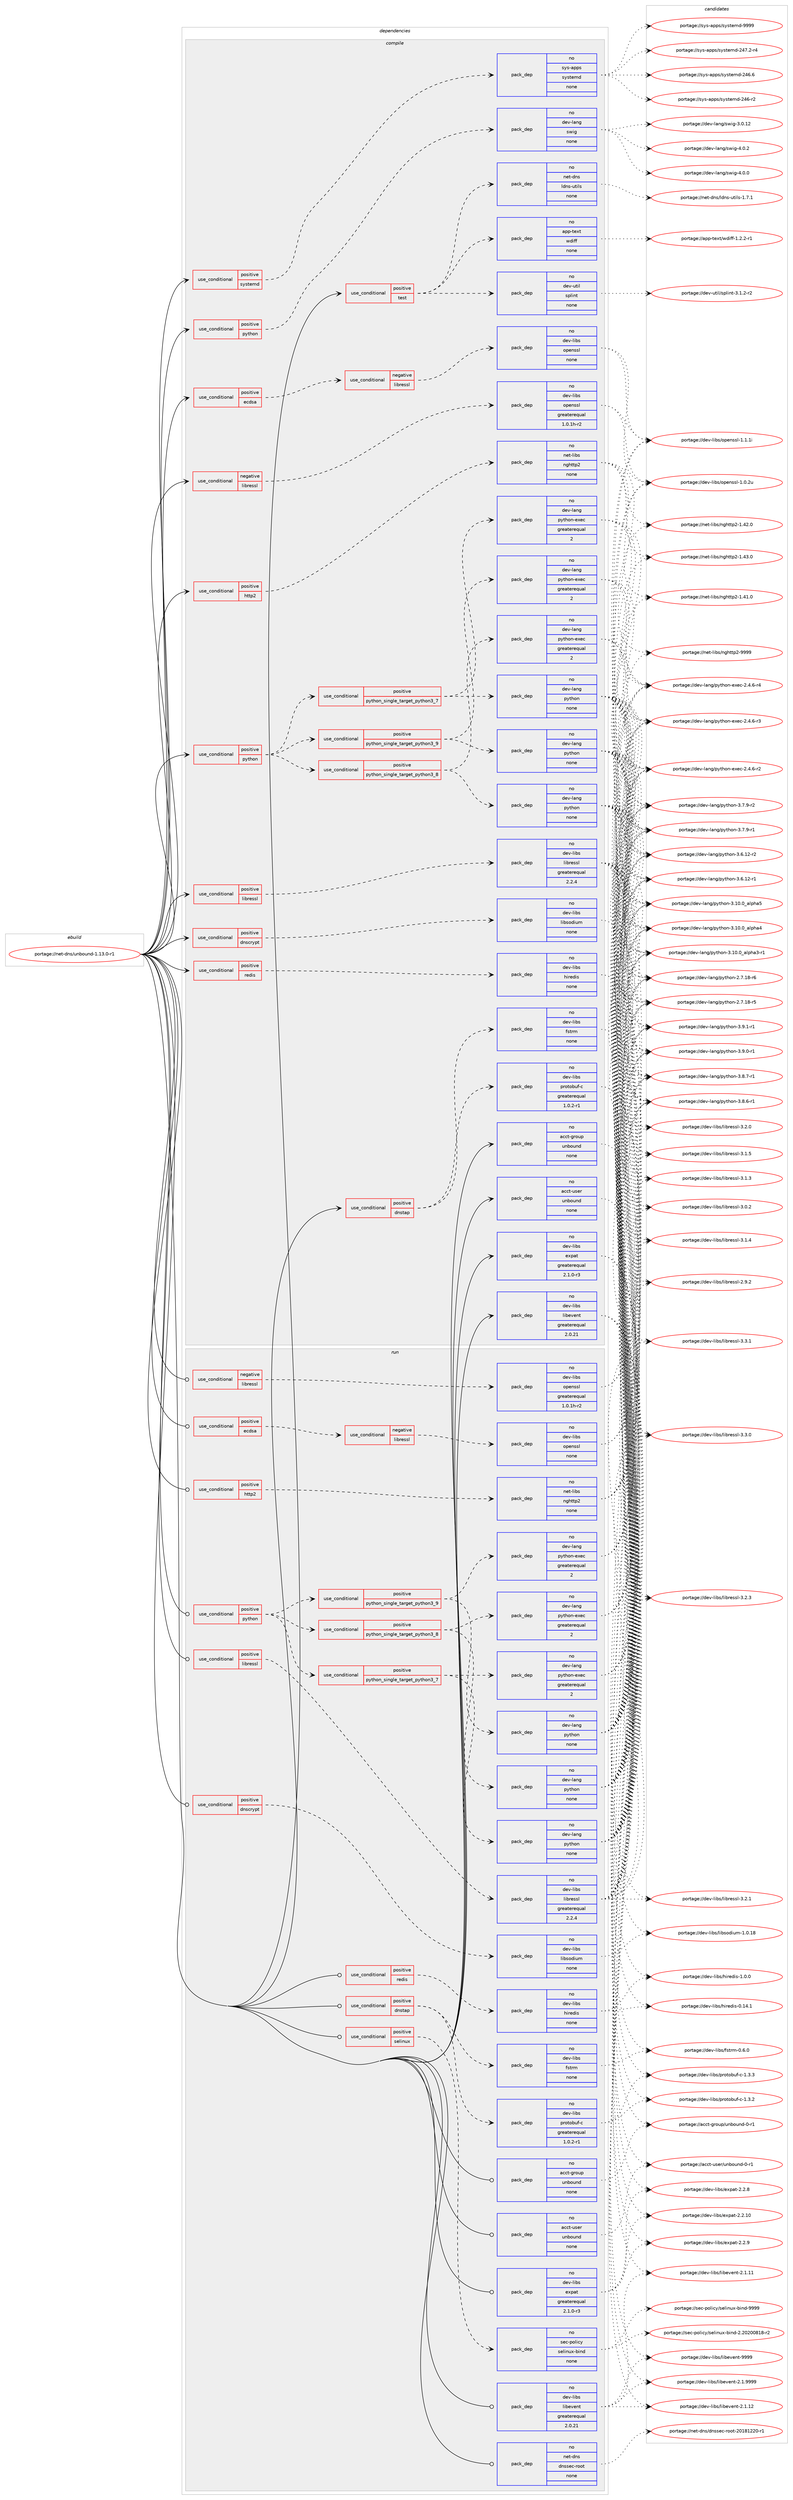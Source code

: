 digraph prolog {

# *************
# Graph options
# *************

newrank=true;
concentrate=true;
compound=true;
graph [rankdir=LR,fontname=Helvetica,fontsize=10,ranksep=1.5];#, ranksep=2.5, nodesep=0.2];
edge  [arrowhead=vee];
node  [fontname=Helvetica,fontsize=10];

# **********
# The ebuild
# **********

subgraph cluster_leftcol {
color=gray;
rank=same;
label=<<i>ebuild</i>>;
id [label="portage://net-dns/unbound-1.13.0-r1", color=red, width=4, href="../net-dns/unbound-1.13.0-r1.svg"];
}

# ****************
# The dependencies
# ****************

subgraph cluster_midcol {
color=gray;
label=<<i>dependencies</i>>;
subgraph cluster_compile {
fillcolor="#eeeeee";
style=filled;
label=<<i>compile</i>>;
subgraph cond5262 {
dependency17713 [label=<<TABLE BORDER="0" CELLBORDER="1" CELLSPACING="0" CELLPADDING="4"><TR><TD ROWSPAN="3" CELLPADDING="10">use_conditional</TD></TR><TR><TD>negative</TD></TR><TR><TD>libressl</TD></TR></TABLE>>, shape=none, color=red];
subgraph pack12279 {
dependency17714 [label=<<TABLE BORDER="0" CELLBORDER="1" CELLSPACING="0" CELLPADDING="4" WIDTH="220"><TR><TD ROWSPAN="6" CELLPADDING="30">pack_dep</TD></TR><TR><TD WIDTH="110">no</TD></TR><TR><TD>dev-libs</TD></TR><TR><TD>openssl</TD></TR><TR><TD>greaterequal</TD></TR><TR><TD>1.0.1h-r2</TD></TR></TABLE>>, shape=none, color=blue];
}
dependency17713:e -> dependency17714:w [weight=20,style="dashed",arrowhead="vee"];
}
id:e -> dependency17713:w [weight=20,style="solid",arrowhead="vee"];
subgraph cond5263 {
dependency17715 [label=<<TABLE BORDER="0" CELLBORDER="1" CELLSPACING="0" CELLPADDING="4"><TR><TD ROWSPAN="3" CELLPADDING="10">use_conditional</TD></TR><TR><TD>positive</TD></TR><TR><TD>dnscrypt</TD></TR></TABLE>>, shape=none, color=red];
subgraph pack12280 {
dependency17716 [label=<<TABLE BORDER="0" CELLBORDER="1" CELLSPACING="0" CELLPADDING="4" WIDTH="220"><TR><TD ROWSPAN="6" CELLPADDING="30">pack_dep</TD></TR><TR><TD WIDTH="110">no</TD></TR><TR><TD>dev-libs</TD></TR><TR><TD>libsodium</TD></TR><TR><TD>none</TD></TR><TR><TD></TD></TR></TABLE>>, shape=none, color=blue];
}
dependency17715:e -> dependency17716:w [weight=20,style="dashed",arrowhead="vee"];
}
id:e -> dependency17715:w [weight=20,style="solid",arrowhead="vee"];
subgraph cond5264 {
dependency17717 [label=<<TABLE BORDER="0" CELLBORDER="1" CELLSPACING="0" CELLPADDING="4"><TR><TD ROWSPAN="3" CELLPADDING="10">use_conditional</TD></TR><TR><TD>positive</TD></TR><TR><TD>dnstap</TD></TR></TABLE>>, shape=none, color=red];
subgraph pack12281 {
dependency17718 [label=<<TABLE BORDER="0" CELLBORDER="1" CELLSPACING="0" CELLPADDING="4" WIDTH="220"><TR><TD ROWSPAN="6" CELLPADDING="30">pack_dep</TD></TR><TR><TD WIDTH="110">no</TD></TR><TR><TD>dev-libs</TD></TR><TR><TD>fstrm</TD></TR><TR><TD>none</TD></TR><TR><TD></TD></TR></TABLE>>, shape=none, color=blue];
}
dependency17717:e -> dependency17718:w [weight=20,style="dashed",arrowhead="vee"];
subgraph pack12282 {
dependency17719 [label=<<TABLE BORDER="0" CELLBORDER="1" CELLSPACING="0" CELLPADDING="4" WIDTH="220"><TR><TD ROWSPAN="6" CELLPADDING="30">pack_dep</TD></TR><TR><TD WIDTH="110">no</TD></TR><TR><TD>dev-libs</TD></TR><TR><TD>protobuf-c</TD></TR><TR><TD>greaterequal</TD></TR><TR><TD>1.0.2-r1</TD></TR></TABLE>>, shape=none, color=blue];
}
dependency17717:e -> dependency17719:w [weight=20,style="dashed",arrowhead="vee"];
}
id:e -> dependency17717:w [weight=20,style="solid",arrowhead="vee"];
subgraph cond5265 {
dependency17720 [label=<<TABLE BORDER="0" CELLBORDER="1" CELLSPACING="0" CELLPADDING="4"><TR><TD ROWSPAN="3" CELLPADDING="10">use_conditional</TD></TR><TR><TD>positive</TD></TR><TR><TD>ecdsa</TD></TR></TABLE>>, shape=none, color=red];
subgraph cond5266 {
dependency17721 [label=<<TABLE BORDER="0" CELLBORDER="1" CELLSPACING="0" CELLPADDING="4"><TR><TD ROWSPAN="3" CELLPADDING="10">use_conditional</TD></TR><TR><TD>negative</TD></TR><TR><TD>libressl</TD></TR></TABLE>>, shape=none, color=red];
subgraph pack12283 {
dependency17722 [label=<<TABLE BORDER="0" CELLBORDER="1" CELLSPACING="0" CELLPADDING="4" WIDTH="220"><TR><TD ROWSPAN="6" CELLPADDING="30">pack_dep</TD></TR><TR><TD WIDTH="110">no</TD></TR><TR><TD>dev-libs</TD></TR><TR><TD>openssl</TD></TR><TR><TD>none</TD></TR><TR><TD></TD></TR></TABLE>>, shape=none, color=blue];
}
dependency17721:e -> dependency17722:w [weight=20,style="dashed",arrowhead="vee"];
}
dependency17720:e -> dependency17721:w [weight=20,style="dashed",arrowhead="vee"];
}
id:e -> dependency17720:w [weight=20,style="solid",arrowhead="vee"];
subgraph cond5267 {
dependency17723 [label=<<TABLE BORDER="0" CELLBORDER="1" CELLSPACING="0" CELLPADDING="4"><TR><TD ROWSPAN="3" CELLPADDING="10">use_conditional</TD></TR><TR><TD>positive</TD></TR><TR><TD>http2</TD></TR></TABLE>>, shape=none, color=red];
subgraph pack12284 {
dependency17724 [label=<<TABLE BORDER="0" CELLBORDER="1" CELLSPACING="0" CELLPADDING="4" WIDTH="220"><TR><TD ROWSPAN="6" CELLPADDING="30">pack_dep</TD></TR><TR><TD WIDTH="110">no</TD></TR><TR><TD>net-libs</TD></TR><TR><TD>nghttp2</TD></TR><TR><TD>none</TD></TR><TR><TD></TD></TR></TABLE>>, shape=none, color=blue];
}
dependency17723:e -> dependency17724:w [weight=20,style="dashed",arrowhead="vee"];
}
id:e -> dependency17723:w [weight=20,style="solid",arrowhead="vee"];
subgraph cond5268 {
dependency17725 [label=<<TABLE BORDER="0" CELLBORDER="1" CELLSPACING="0" CELLPADDING="4"><TR><TD ROWSPAN="3" CELLPADDING="10">use_conditional</TD></TR><TR><TD>positive</TD></TR><TR><TD>libressl</TD></TR></TABLE>>, shape=none, color=red];
subgraph pack12285 {
dependency17726 [label=<<TABLE BORDER="0" CELLBORDER="1" CELLSPACING="0" CELLPADDING="4" WIDTH="220"><TR><TD ROWSPAN="6" CELLPADDING="30">pack_dep</TD></TR><TR><TD WIDTH="110">no</TD></TR><TR><TD>dev-libs</TD></TR><TR><TD>libressl</TD></TR><TR><TD>greaterequal</TD></TR><TR><TD>2.2.4</TD></TR></TABLE>>, shape=none, color=blue];
}
dependency17725:e -> dependency17726:w [weight=20,style="dashed",arrowhead="vee"];
}
id:e -> dependency17725:w [weight=20,style="solid",arrowhead="vee"];
subgraph cond5269 {
dependency17727 [label=<<TABLE BORDER="0" CELLBORDER="1" CELLSPACING="0" CELLPADDING="4"><TR><TD ROWSPAN="3" CELLPADDING="10">use_conditional</TD></TR><TR><TD>positive</TD></TR><TR><TD>python</TD></TR></TABLE>>, shape=none, color=red];
subgraph cond5270 {
dependency17728 [label=<<TABLE BORDER="0" CELLBORDER="1" CELLSPACING="0" CELLPADDING="4"><TR><TD ROWSPAN="3" CELLPADDING="10">use_conditional</TD></TR><TR><TD>positive</TD></TR><TR><TD>python_single_target_python3_7</TD></TR></TABLE>>, shape=none, color=red];
subgraph pack12286 {
dependency17729 [label=<<TABLE BORDER="0" CELLBORDER="1" CELLSPACING="0" CELLPADDING="4" WIDTH="220"><TR><TD ROWSPAN="6" CELLPADDING="30">pack_dep</TD></TR><TR><TD WIDTH="110">no</TD></TR><TR><TD>dev-lang</TD></TR><TR><TD>python</TD></TR><TR><TD>none</TD></TR><TR><TD></TD></TR></TABLE>>, shape=none, color=blue];
}
dependency17728:e -> dependency17729:w [weight=20,style="dashed",arrowhead="vee"];
subgraph pack12287 {
dependency17730 [label=<<TABLE BORDER="0" CELLBORDER="1" CELLSPACING="0" CELLPADDING="4" WIDTH="220"><TR><TD ROWSPAN="6" CELLPADDING="30">pack_dep</TD></TR><TR><TD WIDTH="110">no</TD></TR><TR><TD>dev-lang</TD></TR><TR><TD>python-exec</TD></TR><TR><TD>greaterequal</TD></TR><TR><TD>2</TD></TR></TABLE>>, shape=none, color=blue];
}
dependency17728:e -> dependency17730:w [weight=20,style="dashed",arrowhead="vee"];
}
dependency17727:e -> dependency17728:w [weight=20,style="dashed",arrowhead="vee"];
subgraph cond5271 {
dependency17731 [label=<<TABLE BORDER="0" CELLBORDER="1" CELLSPACING="0" CELLPADDING="4"><TR><TD ROWSPAN="3" CELLPADDING="10">use_conditional</TD></TR><TR><TD>positive</TD></TR><TR><TD>python_single_target_python3_8</TD></TR></TABLE>>, shape=none, color=red];
subgraph pack12288 {
dependency17732 [label=<<TABLE BORDER="0" CELLBORDER="1" CELLSPACING="0" CELLPADDING="4" WIDTH="220"><TR><TD ROWSPAN="6" CELLPADDING="30">pack_dep</TD></TR><TR><TD WIDTH="110">no</TD></TR><TR><TD>dev-lang</TD></TR><TR><TD>python</TD></TR><TR><TD>none</TD></TR><TR><TD></TD></TR></TABLE>>, shape=none, color=blue];
}
dependency17731:e -> dependency17732:w [weight=20,style="dashed",arrowhead="vee"];
subgraph pack12289 {
dependency17733 [label=<<TABLE BORDER="0" CELLBORDER="1" CELLSPACING="0" CELLPADDING="4" WIDTH="220"><TR><TD ROWSPAN="6" CELLPADDING="30">pack_dep</TD></TR><TR><TD WIDTH="110">no</TD></TR><TR><TD>dev-lang</TD></TR><TR><TD>python-exec</TD></TR><TR><TD>greaterequal</TD></TR><TR><TD>2</TD></TR></TABLE>>, shape=none, color=blue];
}
dependency17731:e -> dependency17733:w [weight=20,style="dashed",arrowhead="vee"];
}
dependency17727:e -> dependency17731:w [weight=20,style="dashed",arrowhead="vee"];
subgraph cond5272 {
dependency17734 [label=<<TABLE BORDER="0" CELLBORDER="1" CELLSPACING="0" CELLPADDING="4"><TR><TD ROWSPAN="3" CELLPADDING="10">use_conditional</TD></TR><TR><TD>positive</TD></TR><TR><TD>python_single_target_python3_9</TD></TR></TABLE>>, shape=none, color=red];
subgraph pack12290 {
dependency17735 [label=<<TABLE BORDER="0" CELLBORDER="1" CELLSPACING="0" CELLPADDING="4" WIDTH="220"><TR><TD ROWSPAN="6" CELLPADDING="30">pack_dep</TD></TR><TR><TD WIDTH="110">no</TD></TR><TR><TD>dev-lang</TD></TR><TR><TD>python</TD></TR><TR><TD>none</TD></TR><TR><TD></TD></TR></TABLE>>, shape=none, color=blue];
}
dependency17734:e -> dependency17735:w [weight=20,style="dashed",arrowhead="vee"];
subgraph pack12291 {
dependency17736 [label=<<TABLE BORDER="0" CELLBORDER="1" CELLSPACING="0" CELLPADDING="4" WIDTH="220"><TR><TD ROWSPAN="6" CELLPADDING="30">pack_dep</TD></TR><TR><TD WIDTH="110">no</TD></TR><TR><TD>dev-lang</TD></TR><TR><TD>python-exec</TD></TR><TR><TD>greaterequal</TD></TR><TR><TD>2</TD></TR></TABLE>>, shape=none, color=blue];
}
dependency17734:e -> dependency17736:w [weight=20,style="dashed",arrowhead="vee"];
}
dependency17727:e -> dependency17734:w [weight=20,style="dashed",arrowhead="vee"];
}
id:e -> dependency17727:w [weight=20,style="solid",arrowhead="vee"];
subgraph cond5273 {
dependency17737 [label=<<TABLE BORDER="0" CELLBORDER="1" CELLSPACING="0" CELLPADDING="4"><TR><TD ROWSPAN="3" CELLPADDING="10">use_conditional</TD></TR><TR><TD>positive</TD></TR><TR><TD>python</TD></TR></TABLE>>, shape=none, color=red];
subgraph pack12292 {
dependency17738 [label=<<TABLE BORDER="0" CELLBORDER="1" CELLSPACING="0" CELLPADDING="4" WIDTH="220"><TR><TD ROWSPAN="6" CELLPADDING="30">pack_dep</TD></TR><TR><TD WIDTH="110">no</TD></TR><TR><TD>dev-lang</TD></TR><TR><TD>swig</TD></TR><TR><TD>none</TD></TR><TR><TD></TD></TR></TABLE>>, shape=none, color=blue];
}
dependency17737:e -> dependency17738:w [weight=20,style="dashed",arrowhead="vee"];
}
id:e -> dependency17737:w [weight=20,style="solid",arrowhead="vee"];
subgraph cond5274 {
dependency17739 [label=<<TABLE BORDER="0" CELLBORDER="1" CELLSPACING="0" CELLPADDING="4"><TR><TD ROWSPAN="3" CELLPADDING="10">use_conditional</TD></TR><TR><TD>positive</TD></TR><TR><TD>redis</TD></TR></TABLE>>, shape=none, color=red];
subgraph pack12293 {
dependency17740 [label=<<TABLE BORDER="0" CELLBORDER="1" CELLSPACING="0" CELLPADDING="4" WIDTH="220"><TR><TD ROWSPAN="6" CELLPADDING="30">pack_dep</TD></TR><TR><TD WIDTH="110">no</TD></TR><TR><TD>dev-libs</TD></TR><TR><TD>hiredis</TD></TR><TR><TD>none</TD></TR><TR><TD></TD></TR></TABLE>>, shape=none, color=blue];
}
dependency17739:e -> dependency17740:w [weight=20,style="dashed",arrowhead="vee"];
}
id:e -> dependency17739:w [weight=20,style="solid",arrowhead="vee"];
subgraph cond5275 {
dependency17741 [label=<<TABLE BORDER="0" CELLBORDER="1" CELLSPACING="0" CELLPADDING="4"><TR><TD ROWSPAN="3" CELLPADDING="10">use_conditional</TD></TR><TR><TD>positive</TD></TR><TR><TD>systemd</TD></TR></TABLE>>, shape=none, color=red];
subgraph pack12294 {
dependency17742 [label=<<TABLE BORDER="0" CELLBORDER="1" CELLSPACING="0" CELLPADDING="4" WIDTH="220"><TR><TD ROWSPAN="6" CELLPADDING="30">pack_dep</TD></TR><TR><TD WIDTH="110">no</TD></TR><TR><TD>sys-apps</TD></TR><TR><TD>systemd</TD></TR><TR><TD>none</TD></TR><TR><TD></TD></TR></TABLE>>, shape=none, color=blue];
}
dependency17741:e -> dependency17742:w [weight=20,style="dashed",arrowhead="vee"];
}
id:e -> dependency17741:w [weight=20,style="solid",arrowhead="vee"];
subgraph cond5276 {
dependency17743 [label=<<TABLE BORDER="0" CELLBORDER="1" CELLSPACING="0" CELLPADDING="4"><TR><TD ROWSPAN="3" CELLPADDING="10">use_conditional</TD></TR><TR><TD>positive</TD></TR><TR><TD>test</TD></TR></TABLE>>, shape=none, color=red];
subgraph pack12295 {
dependency17744 [label=<<TABLE BORDER="0" CELLBORDER="1" CELLSPACING="0" CELLPADDING="4" WIDTH="220"><TR><TD ROWSPAN="6" CELLPADDING="30">pack_dep</TD></TR><TR><TD WIDTH="110">no</TD></TR><TR><TD>net-dns</TD></TR><TR><TD>ldns-utils</TD></TR><TR><TD>none</TD></TR><TR><TD></TD></TR></TABLE>>, shape=none, color=blue];
}
dependency17743:e -> dependency17744:w [weight=20,style="dashed",arrowhead="vee"];
subgraph pack12296 {
dependency17745 [label=<<TABLE BORDER="0" CELLBORDER="1" CELLSPACING="0" CELLPADDING="4" WIDTH="220"><TR><TD ROWSPAN="6" CELLPADDING="30">pack_dep</TD></TR><TR><TD WIDTH="110">no</TD></TR><TR><TD>dev-util</TD></TR><TR><TD>splint</TD></TR><TR><TD>none</TD></TR><TR><TD></TD></TR></TABLE>>, shape=none, color=blue];
}
dependency17743:e -> dependency17745:w [weight=20,style="dashed",arrowhead="vee"];
subgraph pack12297 {
dependency17746 [label=<<TABLE BORDER="0" CELLBORDER="1" CELLSPACING="0" CELLPADDING="4" WIDTH="220"><TR><TD ROWSPAN="6" CELLPADDING="30">pack_dep</TD></TR><TR><TD WIDTH="110">no</TD></TR><TR><TD>app-text</TD></TR><TR><TD>wdiff</TD></TR><TR><TD>none</TD></TR><TR><TD></TD></TR></TABLE>>, shape=none, color=blue];
}
dependency17743:e -> dependency17746:w [weight=20,style="dashed",arrowhead="vee"];
}
id:e -> dependency17743:w [weight=20,style="solid",arrowhead="vee"];
subgraph pack12298 {
dependency17747 [label=<<TABLE BORDER="0" CELLBORDER="1" CELLSPACING="0" CELLPADDING="4" WIDTH="220"><TR><TD ROWSPAN="6" CELLPADDING="30">pack_dep</TD></TR><TR><TD WIDTH="110">no</TD></TR><TR><TD>acct-group</TD></TR><TR><TD>unbound</TD></TR><TR><TD>none</TD></TR><TR><TD></TD></TR></TABLE>>, shape=none, color=blue];
}
id:e -> dependency17747:w [weight=20,style="solid",arrowhead="vee"];
subgraph pack12299 {
dependency17748 [label=<<TABLE BORDER="0" CELLBORDER="1" CELLSPACING="0" CELLPADDING="4" WIDTH="220"><TR><TD ROWSPAN="6" CELLPADDING="30">pack_dep</TD></TR><TR><TD WIDTH="110">no</TD></TR><TR><TD>acct-user</TD></TR><TR><TD>unbound</TD></TR><TR><TD>none</TD></TR><TR><TD></TD></TR></TABLE>>, shape=none, color=blue];
}
id:e -> dependency17748:w [weight=20,style="solid",arrowhead="vee"];
subgraph pack12300 {
dependency17749 [label=<<TABLE BORDER="0" CELLBORDER="1" CELLSPACING="0" CELLPADDING="4" WIDTH="220"><TR><TD ROWSPAN="6" CELLPADDING="30">pack_dep</TD></TR><TR><TD WIDTH="110">no</TD></TR><TR><TD>dev-libs</TD></TR><TR><TD>expat</TD></TR><TR><TD>greaterequal</TD></TR><TR><TD>2.1.0-r3</TD></TR></TABLE>>, shape=none, color=blue];
}
id:e -> dependency17749:w [weight=20,style="solid",arrowhead="vee"];
subgraph pack12301 {
dependency17750 [label=<<TABLE BORDER="0" CELLBORDER="1" CELLSPACING="0" CELLPADDING="4" WIDTH="220"><TR><TD ROWSPAN="6" CELLPADDING="30">pack_dep</TD></TR><TR><TD WIDTH="110">no</TD></TR><TR><TD>dev-libs</TD></TR><TR><TD>libevent</TD></TR><TR><TD>greaterequal</TD></TR><TR><TD>2.0.21</TD></TR></TABLE>>, shape=none, color=blue];
}
id:e -> dependency17750:w [weight=20,style="solid",arrowhead="vee"];
}
subgraph cluster_compileandrun {
fillcolor="#eeeeee";
style=filled;
label=<<i>compile and run</i>>;
}
subgraph cluster_run {
fillcolor="#eeeeee";
style=filled;
label=<<i>run</i>>;
subgraph cond5277 {
dependency17751 [label=<<TABLE BORDER="0" CELLBORDER="1" CELLSPACING="0" CELLPADDING="4"><TR><TD ROWSPAN="3" CELLPADDING="10">use_conditional</TD></TR><TR><TD>negative</TD></TR><TR><TD>libressl</TD></TR></TABLE>>, shape=none, color=red];
subgraph pack12302 {
dependency17752 [label=<<TABLE BORDER="0" CELLBORDER="1" CELLSPACING="0" CELLPADDING="4" WIDTH="220"><TR><TD ROWSPAN="6" CELLPADDING="30">pack_dep</TD></TR><TR><TD WIDTH="110">no</TD></TR><TR><TD>dev-libs</TD></TR><TR><TD>openssl</TD></TR><TR><TD>greaterequal</TD></TR><TR><TD>1.0.1h-r2</TD></TR></TABLE>>, shape=none, color=blue];
}
dependency17751:e -> dependency17752:w [weight=20,style="dashed",arrowhead="vee"];
}
id:e -> dependency17751:w [weight=20,style="solid",arrowhead="odot"];
subgraph cond5278 {
dependency17753 [label=<<TABLE BORDER="0" CELLBORDER="1" CELLSPACING="0" CELLPADDING="4"><TR><TD ROWSPAN="3" CELLPADDING="10">use_conditional</TD></TR><TR><TD>positive</TD></TR><TR><TD>dnscrypt</TD></TR></TABLE>>, shape=none, color=red];
subgraph pack12303 {
dependency17754 [label=<<TABLE BORDER="0" CELLBORDER="1" CELLSPACING="0" CELLPADDING="4" WIDTH="220"><TR><TD ROWSPAN="6" CELLPADDING="30">pack_dep</TD></TR><TR><TD WIDTH="110">no</TD></TR><TR><TD>dev-libs</TD></TR><TR><TD>libsodium</TD></TR><TR><TD>none</TD></TR><TR><TD></TD></TR></TABLE>>, shape=none, color=blue];
}
dependency17753:e -> dependency17754:w [weight=20,style="dashed",arrowhead="vee"];
}
id:e -> dependency17753:w [weight=20,style="solid",arrowhead="odot"];
subgraph cond5279 {
dependency17755 [label=<<TABLE BORDER="0" CELLBORDER="1" CELLSPACING="0" CELLPADDING="4"><TR><TD ROWSPAN="3" CELLPADDING="10">use_conditional</TD></TR><TR><TD>positive</TD></TR><TR><TD>dnstap</TD></TR></TABLE>>, shape=none, color=red];
subgraph pack12304 {
dependency17756 [label=<<TABLE BORDER="0" CELLBORDER="1" CELLSPACING="0" CELLPADDING="4" WIDTH="220"><TR><TD ROWSPAN="6" CELLPADDING="30">pack_dep</TD></TR><TR><TD WIDTH="110">no</TD></TR><TR><TD>dev-libs</TD></TR><TR><TD>fstrm</TD></TR><TR><TD>none</TD></TR><TR><TD></TD></TR></TABLE>>, shape=none, color=blue];
}
dependency17755:e -> dependency17756:w [weight=20,style="dashed",arrowhead="vee"];
subgraph pack12305 {
dependency17757 [label=<<TABLE BORDER="0" CELLBORDER="1" CELLSPACING="0" CELLPADDING="4" WIDTH="220"><TR><TD ROWSPAN="6" CELLPADDING="30">pack_dep</TD></TR><TR><TD WIDTH="110">no</TD></TR><TR><TD>dev-libs</TD></TR><TR><TD>protobuf-c</TD></TR><TR><TD>greaterequal</TD></TR><TR><TD>1.0.2-r1</TD></TR></TABLE>>, shape=none, color=blue];
}
dependency17755:e -> dependency17757:w [weight=20,style="dashed",arrowhead="vee"];
}
id:e -> dependency17755:w [weight=20,style="solid",arrowhead="odot"];
subgraph cond5280 {
dependency17758 [label=<<TABLE BORDER="0" CELLBORDER="1" CELLSPACING="0" CELLPADDING="4"><TR><TD ROWSPAN="3" CELLPADDING="10">use_conditional</TD></TR><TR><TD>positive</TD></TR><TR><TD>ecdsa</TD></TR></TABLE>>, shape=none, color=red];
subgraph cond5281 {
dependency17759 [label=<<TABLE BORDER="0" CELLBORDER="1" CELLSPACING="0" CELLPADDING="4"><TR><TD ROWSPAN="3" CELLPADDING="10">use_conditional</TD></TR><TR><TD>negative</TD></TR><TR><TD>libressl</TD></TR></TABLE>>, shape=none, color=red];
subgraph pack12306 {
dependency17760 [label=<<TABLE BORDER="0" CELLBORDER="1" CELLSPACING="0" CELLPADDING="4" WIDTH="220"><TR><TD ROWSPAN="6" CELLPADDING="30">pack_dep</TD></TR><TR><TD WIDTH="110">no</TD></TR><TR><TD>dev-libs</TD></TR><TR><TD>openssl</TD></TR><TR><TD>none</TD></TR><TR><TD></TD></TR></TABLE>>, shape=none, color=blue];
}
dependency17759:e -> dependency17760:w [weight=20,style="dashed",arrowhead="vee"];
}
dependency17758:e -> dependency17759:w [weight=20,style="dashed",arrowhead="vee"];
}
id:e -> dependency17758:w [weight=20,style="solid",arrowhead="odot"];
subgraph cond5282 {
dependency17761 [label=<<TABLE BORDER="0" CELLBORDER="1" CELLSPACING="0" CELLPADDING="4"><TR><TD ROWSPAN="3" CELLPADDING="10">use_conditional</TD></TR><TR><TD>positive</TD></TR><TR><TD>http2</TD></TR></TABLE>>, shape=none, color=red];
subgraph pack12307 {
dependency17762 [label=<<TABLE BORDER="0" CELLBORDER="1" CELLSPACING="0" CELLPADDING="4" WIDTH="220"><TR><TD ROWSPAN="6" CELLPADDING="30">pack_dep</TD></TR><TR><TD WIDTH="110">no</TD></TR><TR><TD>net-libs</TD></TR><TR><TD>nghttp2</TD></TR><TR><TD>none</TD></TR><TR><TD></TD></TR></TABLE>>, shape=none, color=blue];
}
dependency17761:e -> dependency17762:w [weight=20,style="dashed",arrowhead="vee"];
}
id:e -> dependency17761:w [weight=20,style="solid",arrowhead="odot"];
subgraph cond5283 {
dependency17763 [label=<<TABLE BORDER="0" CELLBORDER="1" CELLSPACING="0" CELLPADDING="4"><TR><TD ROWSPAN="3" CELLPADDING="10">use_conditional</TD></TR><TR><TD>positive</TD></TR><TR><TD>libressl</TD></TR></TABLE>>, shape=none, color=red];
subgraph pack12308 {
dependency17764 [label=<<TABLE BORDER="0" CELLBORDER="1" CELLSPACING="0" CELLPADDING="4" WIDTH="220"><TR><TD ROWSPAN="6" CELLPADDING="30">pack_dep</TD></TR><TR><TD WIDTH="110">no</TD></TR><TR><TD>dev-libs</TD></TR><TR><TD>libressl</TD></TR><TR><TD>greaterequal</TD></TR><TR><TD>2.2.4</TD></TR></TABLE>>, shape=none, color=blue];
}
dependency17763:e -> dependency17764:w [weight=20,style="dashed",arrowhead="vee"];
}
id:e -> dependency17763:w [weight=20,style="solid",arrowhead="odot"];
subgraph cond5284 {
dependency17765 [label=<<TABLE BORDER="0" CELLBORDER="1" CELLSPACING="0" CELLPADDING="4"><TR><TD ROWSPAN="3" CELLPADDING="10">use_conditional</TD></TR><TR><TD>positive</TD></TR><TR><TD>python</TD></TR></TABLE>>, shape=none, color=red];
subgraph cond5285 {
dependency17766 [label=<<TABLE BORDER="0" CELLBORDER="1" CELLSPACING="0" CELLPADDING="4"><TR><TD ROWSPAN="3" CELLPADDING="10">use_conditional</TD></TR><TR><TD>positive</TD></TR><TR><TD>python_single_target_python3_7</TD></TR></TABLE>>, shape=none, color=red];
subgraph pack12309 {
dependency17767 [label=<<TABLE BORDER="0" CELLBORDER="1" CELLSPACING="0" CELLPADDING="4" WIDTH="220"><TR><TD ROWSPAN="6" CELLPADDING="30">pack_dep</TD></TR><TR><TD WIDTH="110">no</TD></TR><TR><TD>dev-lang</TD></TR><TR><TD>python</TD></TR><TR><TD>none</TD></TR><TR><TD></TD></TR></TABLE>>, shape=none, color=blue];
}
dependency17766:e -> dependency17767:w [weight=20,style="dashed",arrowhead="vee"];
subgraph pack12310 {
dependency17768 [label=<<TABLE BORDER="0" CELLBORDER="1" CELLSPACING="0" CELLPADDING="4" WIDTH="220"><TR><TD ROWSPAN="6" CELLPADDING="30">pack_dep</TD></TR><TR><TD WIDTH="110">no</TD></TR><TR><TD>dev-lang</TD></TR><TR><TD>python-exec</TD></TR><TR><TD>greaterequal</TD></TR><TR><TD>2</TD></TR></TABLE>>, shape=none, color=blue];
}
dependency17766:e -> dependency17768:w [weight=20,style="dashed",arrowhead="vee"];
}
dependency17765:e -> dependency17766:w [weight=20,style="dashed",arrowhead="vee"];
subgraph cond5286 {
dependency17769 [label=<<TABLE BORDER="0" CELLBORDER="1" CELLSPACING="0" CELLPADDING="4"><TR><TD ROWSPAN="3" CELLPADDING="10">use_conditional</TD></TR><TR><TD>positive</TD></TR><TR><TD>python_single_target_python3_8</TD></TR></TABLE>>, shape=none, color=red];
subgraph pack12311 {
dependency17770 [label=<<TABLE BORDER="0" CELLBORDER="1" CELLSPACING="0" CELLPADDING="4" WIDTH="220"><TR><TD ROWSPAN="6" CELLPADDING="30">pack_dep</TD></TR><TR><TD WIDTH="110">no</TD></TR><TR><TD>dev-lang</TD></TR><TR><TD>python</TD></TR><TR><TD>none</TD></TR><TR><TD></TD></TR></TABLE>>, shape=none, color=blue];
}
dependency17769:e -> dependency17770:w [weight=20,style="dashed",arrowhead="vee"];
subgraph pack12312 {
dependency17771 [label=<<TABLE BORDER="0" CELLBORDER="1" CELLSPACING="0" CELLPADDING="4" WIDTH="220"><TR><TD ROWSPAN="6" CELLPADDING="30">pack_dep</TD></TR><TR><TD WIDTH="110">no</TD></TR><TR><TD>dev-lang</TD></TR><TR><TD>python-exec</TD></TR><TR><TD>greaterequal</TD></TR><TR><TD>2</TD></TR></TABLE>>, shape=none, color=blue];
}
dependency17769:e -> dependency17771:w [weight=20,style="dashed",arrowhead="vee"];
}
dependency17765:e -> dependency17769:w [weight=20,style="dashed",arrowhead="vee"];
subgraph cond5287 {
dependency17772 [label=<<TABLE BORDER="0" CELLBORDER="1" CELLSPACING="0" CELLPADDING="4"><TR><TD ROWSPAN="3" CELLPADDING="10">use_conditional</TD></TR><TR><TD>positive</TD></TR><TR><TD>python_single_target_python3_9</TD></TR></TABLE>>, shape=none, color=red];
subgraph pack12313 {
dependency17773 [label=<<TABLE BORDER="0" CELLBORDER="1" CELLSPACING="0" CELLPADDING="4" WIDTH="220"><TR><TD ROWSPAN="6" CELLPADDING="30">pack_dep</TD></TR><TR><TD WIDTH="110">no</TD></TR><TR><TD>dev-lang</TD></TR><TR><TD>python</TD></TR><TR><TD>none</TD></TR><TR><TD></TD></TR></TABLE>>, shape=none, color=blue];
}
dependency17772:e -> dependency17773:w [weight=20,style="dashed",arrowhead="vee"];
subgraph pack12314 {
dependency17774 [label=<<TABLE BORDER="0" CELLBORDER="1" CELLSPACING="0" CELLPADDING="4" WIDTH="220"><TR><TD ROWSPAN="6" CELLPADDING="30">pack_dep</TD></TR><TR><TD WIDTH="110">no</TD></TR><TR><TD>dev-lang</TD></TR><TR><TD>python-exec</TD></TR><TR><TD>greaterequal</TD></TR><TR><TD>2</TD></TR></TABLE>>, shape=none, color=blue];
}
dependency17772:e -> dependency17774:w [weight=20,style="dashed",arrowhead="vee"];
}
dependency17765:e -> dependency17772:w [weight=20,style="dashed",arrowhead="vee"];
}
id:e -> dependency17765:w [weight=20,style="solid",arrowhead="odot"];
subgraph cond5288 {
dependency17775 [label=<<TABLE BORDER="0" CELLBORDER="1" CELLSPACING="0" CELLPADDING="4"><TR><TD ROWSPAN="3" CELLPADDING="10">use_conditional</TD></TR><TR><TD>positive</TD></TR><TR><TD>redis</TD></TR></TABLE>>, shape=none, color=red];
subgraph pack12315 {
dependency17776 [label=<<TABLE BORDER="0" CELLBORDER="1" CELLSPACING="0" CELLPADDING="4" WIDTH="220"><TR><TD ROWSPAN="6" CELLPADDING="30">pack_dep</TD></TR><TR><TD WIDTH="110">no</TD></TR><TR><TD>dev-libs</TD></TR><TR><TD>hiredis</TD></TR><TR><TD>none</TD></TR><TR><TD></TD></TR></TABLE>>, shape=none, color=blue];
}
dependency17775:e -> dependency17776:w [weight=20,style="dashed",arrowhead="vee"];
}
id:e -> dependency17775:w [weight=20,style="solid",arrowhead="odot"];
subgraph cond5289 {
dependency17777 [label=<<TABLE BORDER="0" CELLBORDER="1" CELLSPACING="0" CELLPADDING="4"><TR><TD ROWSPAN="3" CELLPADDING="10">use_conditional</TD></TR><TR><TD>positive</TD></TR><TR><TD>selinux</TD></TR></TABLE>>, shape=none, color=red];
subgraph pack12316 {
dependency17778 [label=<<TABLE BORDER="0" CELLBORDER="1" CELLSPACING="0" CELLPADDING="4" WIDTH="220"><TR><TD ROWSPAN="6" CELLPADDING="30">pack_dep</TD></TR><TR><TD WIDTH="110">no</TD></TR><TR><TD>sec-policy</TD></TR><TR><TD>selinux-bind</TD></TR><TR><TD>none</TD></TR><TR><TD></TD></TR></TABLE>>, shape=none, color=blue];
}
dependency17777:e -> dependency17778:w [weight=20,style="dashed",arrowhead="vee"];
}
id:e -> dependency17777:w [weight=20,style="solid",arrowhead="odot"];
subgraph pack12317 {
dependency17779 [label=<<TABLE BORDER="0" CELLBORDER="1" CELLSPACING="0" CELLPADDING="4" WIDTH="220"><TR><TD ROWSPAN="6" CELLPADDING="30">pack_dep</TD></TR><TR><TD WIDTH="110">no</TD></TR><TR><TD>acct-group</TD></TR><TR><TD>unbound</TD></TR><TR><TD>none</TD></TR><TR><TD></TD></TR></TABLE>>, shape=none, color=blue];
}
id:e -> dependency17779:w [weight=20,style="solid",arrowhead="odot"];
subgraph pack12318 {
dependency17780 [label=<<TABLE BORDER="0" CELLBORDER="1" CELLSPACING="0" CELLPADDING="4" WIDTH="220"><TR><TD ROWSPAN="6" CELLPADDING="30">pack_dep</TD></TR><TR><TD WIDTH="110">no</TD></TR><TR><TD>acct-user</TD></TR><TR><TD>unbound</TD></TR><TR><TD>none</TD></TR><TR><TD></TD></TR></TABLE>>, shape=none, color=blue];
}
id:e -> dependency17780:w [weight=20,style="solid",arrowhead="odot"];
subgraph pack12319 {
dependency17781 [label=<<TABLE BORDER="0" CELLBORDER="1" CELLSPACING="0" CELLPADDING="4" WIDTH="220"><TR><TD ROWSPAN="6" CELLPADDING="30">pack_dep</TD></TR><TR><TD WIDTH="110">no</TD></TR><TR><TD>dev-libs</TD></TR><TR><TD>expat</TD></TR><TR><TD>greaterequal</TD></TR><TR><TD>2.1.0-r3</TD></TR></TABLE>>, shape=none, color=blue];
}
id:e -> dependency17781:w [weight=20,style="solid",arrowhead="odot"];
subgraph pack12320 {
dependency17782 [label=<<TABLE BORDER="0" CELLBORDER="1" CELLSPACING="0" CELLPADDING="4" WIDTH="220"><TR><TD ROWSPAN="6" CELLPADDING="30">pack_dep</TD></TR><TR><TD WIDTH="110">no</TD></TR><TR><TD>dev-libs</TD></TR><TR><TD>libevent</TD></TR><TR><TD>greaterequal</TD></TR><TR><TD>2.0.21</TD></TR></TABLE>>, shape=none, color=blue];
}
id:e -> dependency17782:w [weight=20,style="solid",arrowhead="odot"];
subgraph pack12321 {
dependency17783 [label=<<TABLE BORDER="0" CELLBORDER="1" CELLSPACING="0" CELLPADDING="4" WIDTH="220"><TR><TD ROWSPAN="6" CELLPADDING="30">pack_dep</TD></TR><TR><TD WIDTH="110">no</TD></TR><TR><TD>net-dns</TD></TR><TR><TD>dnssec-root</TD></TR><TR><TD>none</TD></TR><TR><TD></TD></TR></TABLE>>, shape=none, color=blue];
}
id:e -> dependency17783:w [weight=20,style="solid",arrowhead="odot"];
}
}

# **************
# The candidates
# **************

subgraph cluster_choices {
rank=same;
color=gray;
label=<<i>candidates</i>>;

subgraph choice12279 {
color=black;
nodesep=1;
choice100101118451081059811547111112101110115115108454946494649105 [label="portage://dev-libs/openssl-1.1.1i", color=red, width=4,href="../dev-libs/openssl-1.1.1i.svg"];
choice100101118451081059811547111112101110115115108454946484650117 [label="portage://dev-libs/openssl-1.0.2u", color=red, width=4,href="../dev-libs/openssl-1.0.2u.svg"];
dependency17714:e -> choice100101118451081059811547111112101110115115108454946494649105:w [style=dotted,weight="100"];
dependency17714:e -> choice100101118451081059811547111112101110115115108454946484650117:w [style=dotted,weight="100"];
}
subgraph choice12280 {
color=black;
nodesep=1;
choice1001011184510810598115471081059811511110010511710945494648464956 [label="portage://dev-libs/libsodium-1.0.18", color=red, width=4,href="../dev-libs/libsodium-1.0.18.svg"];
dependency17716:e -> choice1001011184510810598115471081059811511110010511710945494648464956:w [style=dotted,weight="100"];
}
subgraph choice12281 {
color=black;
nodesep=1;
choice100101118451081059811547102115116114109454846544648 [label="portage://dev-libs/fstrm-0.6.0", color=red, width=4,href="../dev-libs/fstrm-0.6.0.svg"];
dependency17718:e -> choice100101118451081059811547102115116114109454846544648:w [style=dotted,weight="100"];
}
subgraph choice12282 {
color=black;
nodesep=1;
choice100101118451081059811547112114111116111981171024599454946514651 [label="portage://dev-libs/protobuf-c-1.3.3", color=red, width=4,href="../dev-libs/protobuf-c-1.3.3.svg"];
choice100101118451081059811547112114111116111981171024599454946514650 [label="portage://dev-libs/protobuf-c-1.3.2", color=red, width=4,href="../dev-libs/protobuf-c-1.3.2.svg"];
dependency17719:e -> choice100101118451081059811547112114111116111981171024599454946514651:w [style=dotted,weight="100"];
dependency17719:e -> choice100101118451081059811547112114111116111981171024599454946514650:w [style=dotted,weight="100"];
}
subgraph choice12283 {
color=black;
nodesep=1;
choice100101118451081059811547111112101110115115108454946494649105 [label="portage://dev-libs/openssl-1.1.1i", color=red, width=4,href="../dev-libs/openssl-1.1.1i.svg"];
choice100101118451081059811547111112101110115115108454946484650117 [label="portage://dev-libs/openssl-1.0.2u", color=red, width=4,href="../dev-libs/openssl-1.0.2u.svg"];
dependency17722:e -> choice100101118451081059811547111112101110115115108454946494649105:w [style=dotted,weight="100"];
dependency17722:e -> choice100101118451081059811547111112101110115115108454946484650117:w [style=dotted,weight="100"];
}
subgraph choice12284 {
color=black;
nodesep=1;
choice110101116451081059811547110103104116116112504557575757 [label="portage://net-libs/nghttp2-9999", color=red, width=4,href="../net-libs/nghttp2-9999.svg"];
choice1101011164510810598115471101031041161161125045494652514648 [label="portage://net-libs/nghttp2-1.43.0", color=red, width=4,href="../net-libs/nghttp2-1.43.0.svg"];
choice1101011164510810598115471101031041161161125045494652504648 [label="portage://net-libs/nghttp2-1.42.0", color=red, width=4,href="../net-libs/nghttp2-1.42.0.svg"];
choice1101011164510810598115471101031041161161125045494652494648 [label="portage://net-libs/nghttp2-1.41.0", color=red, width=4,href="../net-libs/nghttp2-1.41.0.svg"];
dependency17724:e -> choice110101116451081059811547110103104116116112504557575757:w [style=dotted,weight="100"];
dependency17724:e -> choice1101011164510810598115471101031041161161125045494652514648:w [style=dotted,weight="100"];
dependency17724:e -> choice1101011164510810598115471101031041161161125045494652504648:w [style=dotted,weight="100"];
dependency17724:e -> choice1101011164510810598115471101031041161161125045494652494648:w [style=dotted,weight="100"];
}
subgraph choice12285 {
color=black;
nodesep=1;
choice10010111845108105981154710810598114101115115108455146514649 [label="portage://dev-libs/libressl-3.3.1", color=red, width=4,href="../dev-libs/libressl-3.3.1.svg"];
choice10010111845108105981154710810598114101115115108455146514648 [label="portage://dev-libs/libressl-3.3.0", color=red, width=4,href="../dev-libs/libressl-3.3.0.svg"];
choice10010111845108105981154710810598114101115115108455146504651 [label="portage://dev-libs/libressl-3.2.3", color=red, width=4,href="../dev-libs/libressl-3.2.3.svg"];
choice10010111845108105981154710810598114101115115108455146504649 [label="portage://dev-libs/libressl-3.2.1", color=red, width=4,href="../dev-libs/libressl-3.2.1.svg"];
choice10010111845108105981154710810598114101115115108455146504648 [label="portage://dev-libs/libressl-3.2.0", color=red, width=4,href="../dev-libs/libressl-3.2.0.svg"];
choice10010111845108105981154710810598114101115115108455146494653 [label="portage://dev-libs/libressl-3.1.5", color=red, width=4,href="../dev-libs/libressl-3.1.5.svg"];
choice10010111845108105981154710810598114101115115108455146494652 [label="portage://dev-libs/libressl-3.1.4", color=red, width=4,href="../dev-libs/libressl-3.1.4.svg"];
choice10010111845108105981154710810598114101115115108455146494651 [label="portage://dev-libs/libressl-3.1.3", color=red, width=4,href="../dev-libs/libressl-3.1.3.svg"];
choice10010111845108105981154710810598114101115115108455146484650 [label="portage://dev-libs/libressl-3.0.2", color=red, width=4,href="../dev-libs/libressl-3.0.2.svg"];
choice10010111845108105981154710810598114101115115108455046574650 [label="portage://dev-libs/libressl-2.9.2", color=red, width=4,href="../dev-libs/libressl-2.9.2.svg"];
dependency17726:e -> choice10010111845108105981154710810598114101115115108455146514649:w [style=dotted,weight="100"];
dependency17726:e -> choice10010111845108105981154710810598114101115115108455146514648:w [style=dotted,weight="100"];
dependency17726:e -> choice10010111845108105981154710810598114101115115108455146504651:w [style=dotted,weight="100"];
dependency17726:e -> choice10010111845108105981154710810598114101115115108455146504649:w [style=dotted,weight="100"];
dependency17726:e -> choice10010111845108105981154710810598114101115115108455146504648:w [style=dotted,weight="100"];
dependency17726:e -> choice10010111845108105981154710810598114101115115108455146494653:w [style=dotted,weight="100"];
dependency17726:e -> choice10010111845108105981154710810598114101115115108455146494652:w [style=dotted,weight="100"];
dependency17726:e -> choice10010111845108105981154710810598114101115115108455146494651:w [style=dotted,weight="100"];
dependency17726:e -> choice10010111845108105981154710810598114101115115108455146484650:w [style=dotted,weight="100"];
dependency17726:e -> choice10010111845108105981154710810598114101115115108455046574650:w [style=dotted,weight="100"];
}
subgraph choice12286 {
color=black;
nodesep=1;
choice1001011184510897110103471121211161041111104551465746494511449 [label="portage://dev-lang/python-3.9.1-r1", color=red, width=4,href="../dev-lang/python-3.9.1-r1.svg"];
choice1001011184510897110103471121211161041111104551465746484511449 [label="portage://dev-lang/python-3.9.0-r1", color=red, width=4,href="../dev-lang/python-3.9.0-r1.svg"];
choice1001011184510897110103471121211161041111104551465646554511449 [label="portage://dev-lang/python-3.8.7-r1", color=red, width=4,href="../dev-lang/python-3.8.7-r1.svg"];
choice1001011184510897110103471121211161041111104551465646544511449 [label="portage://dev-lang/python-3.8.6-r1", color=red, width=4,href="../dev-lang/python-3.8.6-r1.svg"];
choice1001011184510897110103471121211161041111104551465546574511450 [label="portage://dev-lang/python-3.7.9-r2", color=red, width=4,href="../dev-lang/python-3.7.9-r2.svg"];
choice1001011184510897110103471121211161041111104551465546574511449 [label="portage://dev-lang/python-3.7.9-r1", color=red, width=4,href="../dev-lang/python-3.7.9-r1.svg"];
choice100101118451089711010347112121116104111110455146544649504511450 [label="portage://dev-lang/python-3.6.12-r2", color=red, width=4,href="../dev-lang/python-3.6.12-r2.svg"];
choice100101118451089711010347112121116104111110455146544649504511449 [label="portage://dev-lang/python-3.6.12-r1", color=red, width=4,href="../dev-lang/python-3.6.12-r1.svg"];
choice1001011184510897110103471121211161041111104551464948464895971081121049753 [label="portage://dev-lang/python-3.10.0_alpha5", color=red, width=4,href="../dev-lang/python-3.10.0_alpha5.svg"];
choice1001011184510897110103471121211161041111104551464948464895971081121049752 [label="portage://dev-lang/python-3.10.0_alpha4", color=red, width=4,href="../dev-lang/python-3.10.0_alpha4.svg"];
choice10010111845108971101034711212111610411111045514649484648959710811210497514511449 [label="portage://dev-lang/python-3.10.0_alpha3-r1", color=red, width=4,href="../dev-lang/python-3.10.0_alpha3-r1.svg"];
choice100101118451089711010347112121116104111110455046554649564511454 [label="portage://dev-lang/python-2.7.18-r6", color=red, width=4,href="../dev-lang/python-2.7.18-r6.svg"];
choice100101118451089711010347112121116104111110455046554649564511453 [label="portage://dev-lang/python-2.7.18-r5", color=red, width=4,href="../dev-lang/python-2.7.18-r5.svg"];
dependency17729:e -> choice1001011184510897110103471121211161041111104551465746494511449:w [style=dotted,weight="100"];
dependency17729:e -> choice1001011184510897110103471121211161041111104551465746484511449:w [style=dotted,weight="100"];
dependency17729:e -> choice1001011184510897110103471121211161041111104551465646554511449:w [style=dotted,weight="100"];
dependency17729:e -> choice1001011184510897110103471121211161041111104551465646544511449:w [style=dotted,weight="100"];
dependency17729:e -> choice1001011184510897110103471121211161041111104551465546574511450:w [style=dotted,weight="100"];
dependency17729:e -> choice1001011184510897110103471121211161041111104551465546574511449:w [style=dotted,weight="100"];
dependency17729:e -> choice100101118451089711010347112121116104111110455146544649504511450:w [style=dotted,weight="100"];
dependency17729:e -> choice100101118451089711010347112121116104111110455146544649504511449:w [style=dotted,weight="100"];
dependency17729:e -> choice1001011184510897110103471121211161041111104551464948464895971081121049753:w [style=dotted,weight="100"];
dependency17729:e -> choice1001011184510897110103471121211161041111104551464948464895971081121049752:w [style=dotted,weight="100"];
dependency17729:e -> choice10010111845108971101034711212111610411111045514649484648959710811210497514511449:w [style=dotted,weight="100"];
dependency17729:e -> choice100101118451089711010347112121116104111110455046554649564511454:w [style=dotted,weight="100"];
dependency17729:e -> choice100101118451089711010347112121116104111110455046554649564511453:w [style=dotted,weight="100"];
}
subgraph choice12287 {
color=black;
nodesep=1;
choice10010111845108971101034711212111610411111045101120101994550465246544511452 [label="portage://dev-lang/python-exec-2.4.6-r4", color=red, width=4,href="../dev-lang/python-exec-2.4.6-r4.svg"];
choice10010111845108971101034711212111610411111045101120101994550465246544511451 [label="portage://dev-lang/python-exec-2.4.6-r3", color=red, width=4,href="../dev-lang/python-exec-2.4.6-r3.svg"];
choice10010111845108971101034711212111610411111045101120101994550465246544511450 [label="portage://dev-lang/python-exec-2.4.6-r2", color=red, width=4,href="../dev-lang/python-exec-2.4.6-r2.svg"];
dependency17730:e -> choice10010111845108971101034711212111610411111045101120101994550465246544511452:w [style=dotted,weight="100"];
dependency17730:e -> choice10010111845108971101034711212111610411111045101120101994550465246544511451:w [style=dotted,weight="100"];
dependency17730:e -> choice10010111845108971101034711212111610411111045101120101994550465246544511450:w [style=dotted,weight="100"];
}
subgraph choice12288 {
color=black;
nodesep=1;
choice1001011184510897110103471121211161041111104551465746494511449 [label="portage://dev-lang/python-3.9.1-r1", color=red, width=4,href="../dev-lang/python-3.9.1-r1.svg"];
choice1001011184510897110103471121211161041111104551465746484511449 [label="portage://dev-lang/python-3.9.0-r1", color=red, width=4,href="../dev-lang/python-3.9.0-r1.svg"];
choice1001011184510897110103471121211161041111104551465646554511449 [label="portage://dev-lang/python-3.8.7-r1", color=red, width=4,href="../dev-lang/python-3.8.7-r1.svg"];
choice1001011184510897110103471121211161041111104551465646544511449 [label="portage://dev-lang/python-3.8.6-r1", color=red, width=4,href="../dev-lang/python-3.8.6-r1.svg"];
choice1001011184510897110103471121211161041111104551465546574511450 [label="portage://dev-lang/python-3.7.9-r2", color=red, width=4,href="../dev-lang/python-3.7.9-r2.svg"];
choice1001011184510897110103471121211161041111104551465546574511449 [label="portage://dev-lang/python-3.7.9-r1", color=red, width=4,href="../dev-lang/python-3.7.9-r1.svg"];
choice100101118451089711010347112121116104111110455146544649504511450 [label="portage://dev-lang/python-3.6.12-r2", color=red, width=4,href="../dev-lang/python-3.6.12-r2.svg"];
choice100101118451089711010347112121116104111110455146544649504511449 [label="portage://dev-lang/python-3.6.12-r1", color=red, width=4,href="../dev-lang/python-3.6.12-r1.svg"];
choice1001011184510897110103471121211161041111104551464948464895971081121049753 [label="portage://dev-lang/python-3.10.0_alpha5", color=red, width=4,href="../dev-lang/python-3.10.0_alpha5.svg"];
choice1001011184510897110103471121211161041111104551464948464895971081121049752 [label="portage://dev-lang/python-3.10.0_alpha4", color=red, width=4,href="../dev-lang/python-3.10.0_alpha4.svg"];
choice10010111845108971101034711212111610411111045514649484648959710811210497514511449 [label="portage://dev-lang/python-3.10.0_alpha3-r1", color=red, width=4,href="../dev-lang/python-3.10.0_alpha3-r1.svg"];
choice100101118451089711010347112121116104111110455046554649564511454 [label="portage://dev-lang/python-2.7.18-r6", color=red, width=4,href="../dev-lang/python-2.7.18-r6.svg"];
choice100101118451089711010347112121116104111110455046554649564511453 [label="portage://dev-lang/python-2.7.18-r5", color=red, width=4,href="../dev-lang/python-2.7.18-r5.svg"];
dependency17732:e -> choice1001011184510897110103471121211161041111104551465746494511449:w [style=dotted,weight="100"];
dependency17732:e -> choice1001011184510897110103471121211161041111104551465746484511449:w [style=dotted,weight="100"];
dependency17732:e -> choice1001011184510897110103471121211161041111104551465646554511449:w [style=dotted,weight="100"];
dependency17732:e -> choice1001011184510897110103471121211161041111104551465646544511449:w [style=dotted,weight="100"];
dependency17732:e -> choice1001011184510897110103471121211161041111104551465546574511450:w [style=dotted,weight="100"];
dependency17732:e -> choice1001011184510897110103471121211161041111104551465546574511449:w [style=dotted,weight="100"];
dependency17732:e -> choice100101118451089711010347112121116104111110455146544649504511450:w [style=dotted,weight="100"];
dependency17732:e -> choice100101118451089711010347112121116104111110455146544649504511449:w [style=dotted,weight="100"];
dependency17732:e -> choice1001011184510897110103471121211161041111104551464948464895971081121049753:w [style=dotted,weight="100"];
dependency17732:e -> choice1001011184510897110103471121211161041111104551464948464895971081121049752:w [style=dotted,weight="100"];
dependency17732:e -> choice10010111845108971101034711212111610411111045514649484648959710811210497514511449:w [style=dotted,weight="100"];
dependency17732:e -> choice100101118451089711010347112121116104111110455046554649564511454:w [style=dotted,weight="100"];
dependency17732:e -> choice100101118451089711010347112121116104111110455046554649564511453:w [style=dotted,weight="100"];
}
subgraph choice12289 {
color=black;
nodesep=1;
choice10010111845108971101034711212111610411111045101120101994550465246544511452 [label="portage://dev-lang/python-exec-2.4.6-r4", color=red, width=4,href="../dev-lang/python-exec-2.4.6-r4.svg"];
choice10010111845108971101034711212111610411111045101120101994550465246544511451 [label="portage://dev-lang/python-exec-2.4.6-r3", color=red, width=4,href="../dev-lang/python-exec-2.4.6-r3.svg"];
choice10010111845108971101034711212111610411111045101120101994550465246544511450 [label="portage://dev-lang/python-exec-2.4.6-r2", color=red, width=4,href="../dev-lang/python-exec-2.4.6-r2.svg"];
dependency17733:e -> choice10010111845108971101034711212111610411111045101120101994550465246544511452:w [style=dotted,weight="100"];
dependency17733:e -> choice10010111845108971101034711212111610411111045101120101994550465246544511451:w [style=dotted,weight="100"];
dependency17733:e -> choice10010111845108971101034711212111610411111045101120101994550465246544511450:w [style=dotted,weight="100"];
}
subgraph choice12290 {
color=black;
nodesep=1;
choice1001011184510897110103471121211161041111104551465746494511449 [label="portage://dev-lang/python-3.9.1-r1", color=red, width=4,href="../dev-lang/python-3.9.1-r1.svg"];
choice1001011184510897110103471121211161041111104551465746484511449 [label="portage://dev-lang/python-3.9.0-r1", color=red, width=4,href="../dev-lang/python-3.9.0-r1.svg"];
choice1001011184510897110103471121211161041111104551465646554511449 [label="portage://dev-lang/python-3.8.7-r1", color=red, width=4,href="../dev-lang/python-3.8.7-r1.svg"];
choice1001011184510897110103471121211161041111104551465646544511449 [label="portage://dev-lang/python-3.8.6-r1", color=red, width=4,href="../dev-lang/python-3.8.6-r1.svg"];
choice1001011184510897110103471121211161041111104551465546574511450 [label="portage://dev-lang/python-3.7.9-r2", color=red, width=4,href="../dev-lang/python-3.7.9-r2.svg"];
choice1001011184510897110103471121211161041111104551465546574511449 [label="portage://dev-lang/python-3.7.9-r1", color=red, width=4,href="../dev-lang/python-3.7.9-r1.svg"];
choice100101118451089711010347112121116104111110455146544649504511450 [label="portage://dev-lang/python-3.6.12-r2", color=red, width=4,href="../dev-lang/python-3.6.12-r2.svg"];
choice100101118451089711010347112121116104111110455146544649504511449 [label="portage://dev-lang/python-3.6.12-r1", color=red, width=4,href="../dev-lang/python-3.6.12-r1.svg"];
choice1001011184510897110103471121211161041111104551464948464895971081121049753 [label="portage://dev-lang/python-3.10.0_alpha5", color=red, width=4,href="../dev-lang/python-3.10.0_alpha5.svg"];
choice1001011184510897110103471121211161041111104551464948464895971081121049752 [label="portage://dev-lang/python-3.10.0_alpha4", color=red, width=4,href="../dev-lang/python-3.10.0_alpha4.svg"];
choice10010111845108971101034711212111610411111045514649484648959710811210497514511449 [label="portage://dev-lang/python-3.10.0_alpha3-r1", color=red, width=4,href="../dev-lang/python-3.10.0_alpha3-r1.svg"];
choice100101118451089711010347112121116104111110455046554649564511454 [label="portage://dev-lang/python-2.7.18-r6", color=red, width=4,href="../dev-lang/python-2.7.18-r6.svg"];
choice100101118451089711010347112121116104111110455046554649564511453 [label="portage://dev-lang/python-2.7.18-r5", color=red, width=4,href="../dev-lang/python-2.7.18-r5.svg"];
dependency17735:e -> choice1001011184510897110103471121211161041111104551465746494511449:w [style=dotted,weight="100"];
dependency17735:e -> choice1001011184510897110103471121211161041111104551465746484511449:w [style=dotted,weight="100"];
dependency17735:e -> choice1001011184510897110103471121211161041111104551465646554511449:w [style=dotted,weight="100"];
dependency17735:e -> choice1001011184510897110103471121211161041111104551465646544511449:w [style=dotted,weight="100"];
dependency17735:e -> choice1001011184510897110103471121211161041111104551465546574511450:w [style=dotted,weight="100"];
dependency17735:e -> choice1001011184510897110103471121211161041111104551465546574511449:w [style=dotted,weight="100"];
dependency17735:e -> choice100101118451089711010347112121116104111110455146544649504511450:w [style=dotted,weight="100"];
dependency17735:e -> choice100101118451089711010347112121116104111110455146544649504511449:w [style=dotted,weight="100"];
dependency17735:e -> choice1001011184510897110103471121211161041111104551464948464895971081121049753:w [style=dotted,weight="100"];
dependency17735:e -> choice1001011184510897110103471121211161041111104551464948464895971081121049752:w [style=dotted,weight="100"];
dependency17735:e -> choice10010111845108971101034711212111610411111045514649484648959710811210497514511449:w [style=dotted,weight="100"];
dependency17735:e -> choice100101118451089711010347112121116104111110455046554649564511454:w [style=dotted,weight="100"];
dependency17735:e -> choice100101118451089711010347112121116104111110455046554649564511453:w [style=dotted,weight="100"];
}
subgraph choice12291 {
color=black;
nodesep=1;
choice10010111845108971101034711212111610411111045101120101994550465246544511452 [label="portage://dev-lang/python-exec-2.4.6-r4", color=red, width=4,href="../dev-lang/python-exec-2.4.6-r4.svg"];
choice10010111845108971101034711212111610411111045101120101994550465246544511451 [label="portage://dev-lang/python-exec-2.4.6-r3", color=red, width=4,href="../dev-lang/python-exec-2.4.6-r3.svg"];
choice10010111845108971101034711212111610411111045101120101994550465246544511450 [label="portage://dev-lang/python-exec-2.4.6-r2", color=red, width=4,href="../dev-lang/python-exec-2.4.6-r2.svg"];
dependency17736:e -> choice10010111845108971101034711212111610411111045101120101994550465246544511452:w [style=dotted,weight="100"];
dependency17736:e -> choice10010111845108971101034711212111610411111045101120101994550465246544511451:w [style=dotted,weight="100"];
dependency17736:e -> choice10010111845108971101034711212111610411111045101120101994550465246544511450:w [style=dotted,weight="100"];
}
subgraph choice12292 {
color=black;
nodesep=1;
choice100101118451089711010347115119105103455246484650 [label="portage://dev-lang/swig-4.0.2", color=red, width=4,href="../dev-lang/swig-4.0.2.svg"];
choice100101118451089711010347115119105103455246484648 [label="portage://dev-lang/swig-4.0.0", color=red, width=4,href="../dev-lang/swig-4.0.0.svg"];
choice10010111845108971101034711511910510345514648464950 [label="portage://dev-lang/swig-3.0.12", color=red, width=4,href="../dev-lang/swig-3.0.12.svg"];
dependency17738:e -> choice100101118451089711010347115119105103455246484650:w [style=dotted,weight="100"];
dependency17738:e -> choice100101118451089711010347115119105103455246484648:w [style=dotted,weight="100"];
dependency17738:e -> choice10010111845108971101034711511910510345514648464950:w [style=dotted,weight="100"];
}
subgraph choice12293 {
color=black;
nodesep=1;
choice100101118451081059811547104105114101100105115454946484648 [label="portage://dev-libs/hiredis-1.0.0", color=red, width=4,href="../dev-libs/hiredis-1.0.0.svg"];
choice10010111845108105981154710410511410110010511545484649524649 [label="portage://dev-libs/hiredis-0.14.1", color=red, width=4,href="../dev-libs/hiredis-0.14.1.svg"];
dependency17740:e -> choice100101118451081059811547104105114101100105115454946484648:w [style=dotted,weight="100"];
dependency17740:e -> choice10010111845108105981154710410511410110010511545484649524649:w [style=dotted,weight="100"];
}
subgraph choice12294 {
color=black;
nodesep=1;
choice1151211154597112112115471151211151161011091004557575757 [label="portage://sys-apps/systemd-9999", color=red, width=4,href="../sys-apps/systemd-9999.svg"];
choice1151211154597112112115471151211151161011091004550525546504511452 [label="portage://sys-apps/systemd-247.2-r4", color=red, width=4,href="../sys-apps/systemd-247.2-r4.svg"];
choice115121115459711211211547115121115116101109100455052544654 [label="portage://sys-apps/systemd-246.6", color=red, width=4,href="../sys-apps/systemd-246.6.svg"];
choice115121115459711211211547115121115116101109100455052544511450 [label="portage://sys-apps/systemd-246-r2", color=red, width=4,href="../sys-apps/systemd-246-r2.svg"];
dependency17742:e -> choice1151211154597112112115471151211151161011091004557575757:w [style=dotted,weight="100"];
dependency17742:e -> choice1151211154597112112115471151211151161011091004550525546504511452:w [style=dotted,weight="100"];
dependency17742:e -> choice115121115459711211211547115121115116101109100455052544654:w [style=dotted,weight="100"];
dependency17742:e -> choice115121115459711211211547115121115116101109100455052544511450:w [style=dotted,weight="100"];
}
subgraph choice12295 {
color=black;
nodesep=1;
choice110101116451001101154710810011011545117116105108115454946554649 [label="portage://net-dns/ldns-utils-1.7.1", color=red, width=4,href="../net-dns/ldns-utils-1.7.1.svg"];
dependency17744:e -> choice110101116451001101154710810011011545117116105108115454946554649:w [style=dotted,weight="100"];
}
subgraph choice12296 {
color=black;
nodesep=1;
choice10010111845117116105108471151121081051101164551464946504511450 [label="portage://dev-util/splint-3.1.2-r2", color=red, width=4,href="../dev-util/splint-3.1.2-r2.svg"];
dependency17745:e -> choice10010111845117116105108471151121081051101164551464946504511450:w [style=dotted,weight="100"];
}
subgraph choice12297 {
color=black;
nodesep=1;
choice9711211245116101120116471191001051021024549465046504511449 [label="portage://app-text/wdiff-1.2.2-r1", color=red, width=4,href="../app-text/wdiff-1.2.2-r1.svg"];
dependency17746:e -> choice9711211245116101120116471191001051021024549465046504511449:w [style=dotted,weight="100"];
}
subgraph choice12298 {
color=black;
nodesep=1;
choice97999911645103114111117112471171109811111711010045484511449 [label="portage://acct-group/unbound-0-r1", color=red, width=4,href="../acct-group/unbound-0-r1.svg"];
dependency17747:e -> choice97999911645103114111117112471171109811111711010045484511449:w [style=dotted,weight="100"];
}
subgraph choice12299 {
color=black;
nodesep=1;
choice97999911645117115101114471171109811111711010045484511449 [label="portage://acct-user/unbound-0-r1", color=red, width=4,href="../acct-user/unbound-0-r1.svg"];
dependency17748:e -> choice97999911645117115101114471171109811111711010045484511449:w [style=dotted,weight="100"];
}
subgraph choice12300 {
color=black;
nodesep=1;
choice10010111845108105981154710112011297116455046504657 [label="portage://dev-libs/expat-2.2.9", color=red, width=4,href="../dev-libs/expat-2.2.9.svg"];
choice10010111845108105981154710112011297116455046504656 [label="portage://dev-libs/expat-2.2.8", color=red, width=4,href="../dev-libs/expat-2.2.8.svg"];
choice1001011184510810598115471011201129711645504650464948 [label="portage://dev-libs/expat-2.2.10", color=red, width=4,href="../dev-libs/expat-2.2.10.svg"];
dependency17749:e -> choice10010111845108105981154710112011297116455046504657:w [style=dotted,weight="100"];
dependency17749:e -> choice10010111845108105981154710112011297116455046504656:w [style=dotted,weight="100"];
dependency17749:e -> choice1001011184510810598115471011201129711645504650464948:w [style=dotted,weight="100"];
}
subgraph choice12301 {
color=black;
nodesep=1;
choice100101118451081059811547108105981011181011101164557575757 [label="portage://dev-libs/libevent-9999", color=red, width=4,href="../dev-libs/libevent-9999.svg"];
choice10010111845108105981154710810598101118101110116455046494657575757 [label="portage://dev-libs/libevent-2.1.9999", color=red, width=4,href="../dev-libs/libevent-2.1.9999.svg"];
choice1001011184510810598115471081059810111810111011645504649464950 [label="portage://dev-libs/libevent-2.1.12", color=red, width=4,href="../dev-libs/libevent-2.1.12.svg"];
choice1001011184510810598115471081059810111810111011645504649464949 [label="portage://dev-libs/libevent-2.1.11", color=red, width=4,href="../dev-libs/libevent-2.1.11.svg"];
dependency17750:e -> choice100101118451081059811547108105981011181011101164557575757:w [style=dotted,weight="100"];
dependency17750:e -> choice10010111845108105981154710810598101118101110116455046494657575757:w [style=dotted,weight="100"];
dependency17750:e -> choice1001011184510810598115471081059810111810111011645504649464950:w [style=dotted,weight="100"];
dependency17750:e -> choice1001011184510810598115471081059810111810111011645504649464949:w [style=dotted,weight="100"];
}
subgraph choice12302 {
color=black;
nodesep=1;
choice100101118451081059811547111112101110115115108454946494649105 [label="portage://dev-libs/openssl-1.1.1i", color=red, width=4,href="../dev-libs/openssl-1.1.1i.svg"];
choice100101118451081059811547111112101110115115108454946484650117 [label="portage://dev-libs/openssl-1.0.2u", color=red, width=4,href="../dev-libs/openssl-1.0.2u.svg"];
dependency17752:e -> choice100101118451081059811547111112101110115115108454946494649105:w [style=dotted,weight="100"];
dependency17752:e -> choice100101118451081059811547111112101110115115108454946484650117:w [style=dotted,weight="100"];
}
subgraph choice12303 {
color=black;
nodesep=1;
choice1001011184510810598115471081059811511110010511710945494648464956 [label="portage://dev-libs/libsodium-1.0.18", color=red, width=4,href="../dev-libs/libsodium-1.0.18.svg"];
dependency17754:e -> choice1001011184510810598115471081059811511110010511710945494648464956:w [style=dotted,weight="100"];
}
subgraph choice12304 {
color=black;
nodesep=1;
choice100101118451081059811547102115116114109454846544648 [label="portage://dev-libs/fstrm-0.6.0", color=red, width=4,href="../dev-libs/fstrm-0.6.0.svg"];
dependency17756:e -> choice100101118451081059811547102115116114109454846544648:w [style=dotted,weight="100"];
}
subgraph choice12305 {
color=black;
nodesep=1;
choice100101118451081059811547112114111116111981171024599454946514651 [label="portage://dev-libs/protobuf-c-1.3.3", color=red, width=4,href="../dev-libs/protobuf-c-1.3.3.svg"];
choice100101118451081059811547112114111116111981171024599454946514650 [label="portage://dev-libs/protobuf-c-1.3.2", color=red, width=4,href="../dev-libs/protobuf-c-1.3.2.svg"];
dependency17757:e -> choice100101118451081059811547112114111116111981171024599454946514651:w [style=dotted,weight="100"];
dependency17757:e -> choice100101118451081059811547112114111116111981171024599454946514650:w [style=dotted,weight="100"];
}
subgraph choice12306 {
color=black;
nodesep=1;
choice100101118451081059811547111112101110115115108454946494649105 [label="portage://dev-libs/openssl-1.1.1i", color=red, width=4,href="../dev-libs/openssl-1.1.1i.svg"];
choice100101118451081059811547111112101110115115108454946484650117 [label="portage://dev-libs/openssl-1.0.2u", color=red, width=4,href="../dev-libs/openssl-1.0.2u.svg"];
dependency17760:e -> choice100101118451081059811547111112101110115115108454946494649105:w [style=dotted,weight="100"];
dependency17760:e -> choice100101118451081059811547111112101110115115108454946484650117:w [style=dotted,weight="100"];
}
subgraph choice12307 {
color=black;
nodesep=1;
choice110101116451081059811547110103104116116112504557575757 [label="portage://net-libs/nghttp2-9999", color=red, width=4,href="../net-libs/nghttp2-9999.svg"];
choice1101011164510810598115471101031041161161125045494652514648 [label="portage://net-libs/nghttp2-1.43.0", color=red, width=4,href="../net-libs/nghttp2-1.43.0.svg"];
choice1101011164510810598115471101031041161161125045494652504648 [label="portage://net-libs/nghttp2-1.42.0", color=red, width=4,href="../net-libs/nghttp2-1.42.0.svg"];
choice1101011164510810598115471101031041161161125045494652494648 [label="portage://net-libs/nghttp2-1.41.0", color=red, width=4,href="../net-libs/nghttp2-1.41.0.svg"];
dependency17762:e -> choice110101116451081059811547110103104116116112504557575757:w [style=dotted,weight="100"];
dependency17762:e -> choice1101011164510810598115471101031041161161125045494652514648:w [style=dotted,weight="100"];
dependency17762:e -> choice1101011164510810598115471101031041161161125045494652504648:w [style=dotted,weight="100"];
dependency17762:e -> choice1101011164510810598115471101031041161161125045494652494648:w [style=dotted,weight="100"];
}
subgraph choice12308 {
color=black;
nodesep=1;
choice10010111845108105981154710810598114101115115108455146514649 [label="portage://dev-libs/libressl-3.3.1", color=red, width=4,href="../dev-libs/libressl-3.3.1.svg"];
choice10010111845108105981154710810598114101115115108455146514648 [label="portage://dev-libs/libressl-3.3.0", color=red, width=4,href="../dev-libs/libressl-3.3.0.svg"];
choice10010111845108105981154710810598114101115115108455146504651 [label="portage://dev-libs/libressl-3.2.3", color=red, width=4,href="../dev-libs/libressl-3.2.3.svg"];
choice10010111845108105981154710810598114101115115108455146504649 [label="portage://dev-libs/libressl-3.2.1", color=red, width=4,href="../dev-libs/libressl-3.2.1.svg"];
choice10010111845108105981154710810598114101115115108455146504648 [label="portage://dev-libs/libressl-3.2.0", color=red, width=4,href="../dev-libs/libressl-3.2.0.svg"];
choice10010111845108105981154710810598114101115115108455146494653 [label="portage://dev-libs/libressl-3.1.5", color=red, width=4,href="../dev-libs/libressl-3.1.5.svg"];
choice10010111845108105981154710810598114101115115108455146494652 [label="portage://dev-libs/libressl-3.1.4", color=red, width=4,href="../dev-libs/libressl-3.1.4.svg"];
choice10010111845108105981154710810598114101115115108455146494651 [label="portage://dev-libs/libressl-3.1.3", color=red, width=4,href="../dev-libs/libressl-3.1.3.svg"];
choice10010111845108105981154710810598114101115115108455146484650 [label="portage://dev-libs/libressl-3.0.2", color=red, width=4,href="../dev-libs/libressl-3.0.2.svg"];
choice10010111845108105981154710810598114101115115108455046574650 [label="portage://dev-libs/libressl-2.9.2", color=red, width=4,href="../dev-libs/libressl-2.9.2.svg"];
dependency17764:e -> choice10010111845108105981154710810598114101115115108455146514649:w [style=dotted,weight="100"];
dependency17764:e -> choice10010111845108105981154710810598114101115115108455146514648:w [style=dotted,weight="100"];
dependency17764:e -> choice10010111845108105981154710810598114101115115108455146504651:w [style=dotted,weight="100"];
dependency17764:e -> choice10010111845108105981154710810598114101115115108455146504649:w [style=dotted,weight="100"];
dependency17764:e -> choice10010111845108105981154710810598114101115115108455146504648:w [style=dotted,weight="100"];
dependency17764:e -> choice10010111845108105981154710810598114101115115108455146494653:w [style=dotted,weight="100"];
dependency17764:e -> choice10010111845108105981154710810598114101115115108455146494652:w [style=dotted,weight="100"];
dependency17764:e -> choice10010111845108105981154710810598114101115115108455146494651:w [style=dotted,weight="100"];
dependency17764:e -> choice10010111845108105981154710810598114101115115108455146484650:w [style=dotted,weight="100"];
dependency17764:e -> choice10010111845108105981154710810598114101115115108455046574650:w [style=dotted,weight="100"];
}
subgraph choice12309 {
color=black;
nodesep=1;
choice1001011184510897110103471121211161041111104551465746494511449 [label="portage://dev-lang/python-3.9.1-r1", color=red, width=4,href="../dev-lang/python-3.9.1-r1.svg"];
choice1001011184510897110103471121211161041111104551465746484511449 [label="portage://dev-lang/python-3.9.0-r1", color=red, width=4,href="../dev-lang/python-3.9.0-r1.svg"];
choice1001011184510897110103471121211161041111104551465646554511449 [label="portage://dev-lang/python-3.8.7-r1", color=red, width=4,href="../dev-lang/python-3.8.7-r1.svg"];
choice1001011184510897110103471121211161041111104551465646544511449 [label="portage://dev-lang/python-3.8.6-r1", color=red, width=4,href="../dev-lang/python-3.8.6-r1.svg"];
choice1001011184510897110103471121211161041111104551465546574511450 [label="portage://dev-lang/python-3.7.9-r2", color=red, width=4,href="../dev-lang/python-3.7.9-r2.svg"];
choice1001011184510897110103471121211161041111104551465546574511449 [label="portage://dev-lang/python-3.7.9-r1", color=red, width=4,href="../dev-lang/python-3.7.9-r1.svg"];
choice100101118451089711010347112121116104111110455146544649504511450 [label="portage://dev-lang/python-3.6.12-r2", color=red, width=4,href="../dev-lang/python-3.6.12-r2.svg"];
choice100101118451089711010347112121116104111110455146544649504511449 [label="portage://dev-lang/python-3.6.12-r1", color=red, width=4,href="../dev-lang/python-3.6.12-r1.svg"];
choice1001011184510897110103471121211161041111104551464948464895971081121049753 [label="portage://dev-lang/python-3.10.0_alpha5", color=red, width=4,href="../dev-lang/python-3.10.0_alpha5.svg"];
choice1001011184510897110103471121211161041111104551464948464895971081121049752 [label="portage://dev-lang/python-3.10.0_alpha4", color=red, width=4,href="../dev-lang/python-3.10.0_alpha4.svg"];
choice10010111845108971101034711212111610411111045514649484648959710811210497514511449 [label="portage://dev-lang/python-3.10.0_alpha3-r1", color=red, width=4,href="../dev-lang/python-3.10.0_alpha3-r1.svg"];
choice100101118451089711010347112121116104111110455046554649564511454 [label="portage://dev-lang/python-2.7.18-r6", color=red, width=4,href="../dev-lang/python-2.7.18-r6.svg"];
choice100101118451089711010347112121116104111110455046554649564511453 [label="portage://dev-lang/python-2.7.18-r5", color=red, width=4,href="../dev-lang/python-2.7.18-r5.svg"];
dependency17767:e -> choice1001011184510897110103471121211161041111104551465746494511449:w [style=dotted,weight="100"];
dependency17767:e -> choice1001011184510897110103471121211161041111104551465746484511449:w [style=dotted,weight="100"];
dependency17767:e -> choice1001011184510897110103471121211161041111104551465646554511449:w [style=dotted,weight="100"];
dependency17767:e -> choice1001011184510897110103471121211161041111104551465646544511449:w [style=dotted,weight="100"];
dependency17767:e -> choice1001011184510897110103471121211161041111104551465546574511450:w [style=dotted,weight="100"];
dependency17767:e -> choice1001011184510897110103471121211161041111104551465546574511449:w [style=dotted,weight="100"];
dependency17767:e -> choice100101118451089711010347112121116104111110455146544649504511450:w [style=dotted,weight="100"];
dependency17767:e -> choice100101118451089711010347112121116104111110455146544649504511449:w [style=dotted,weight="100"];
dependency17767:e -> choice1001011184510897110103471121211161041111104551464948464895971081121049753:w [style=dotted,weight="100"];
dependency17767:e -> choice1001011184510897110103471121211161041111104551464948464895971081121049752:w [style=dotted,weight="100"];
dependency17767:e -> choice10010111845108971101034711212111610411111045514649484648959710811210497514511449:w [style=dotted,weight="100"];
dependency17767:e -> choice100101118451089711010347112121116104111110455046554649564511454:w [style=dotted,weight="100"];
dependency17767:e -> choice100101118451089711010347112121116104111110455046554649564511453:w [style=dotted,weight="100"];
}
subgraph choice12310 {
color=black;
nodesep=1;
choice10010111845108971101034711212111610411111045101120101994550465246544511452 [label="portage://dev-lang/python-exec-2.4.6-r4", color=red, width=4,href="../dev-lang/python-exec-2.4.6-r4.svg"];
choice10010111845108971101034711212111610411111045101120101994550465246544511451 [label="portage://dev-lang/python-exec-2.4.6-r3", color=red, width=4,href="../dev-lang/python-exec-2.4.6-r3.svg"];
choice10010111845108971101034711212111610411111045101120101994550465246544511450 [label="portage://dev-lang/python-exec-2.4.6-r2", color=red, width=4,href="../dev-lang/python-exec-2.4.6-r2.svg"];
dependency17768:e -> choice10010111845108971101034711212111610411111045101120101994550465246544511452:w [style=dotted,weight="100"];
dependency17768:e -> choice10010111845108971101034711212111610411111045101120101994550465246544511451:w [style=dotted,weight="100"];
dependency17768:e -> choice10010111845108971101034711212111610411111045101120101994550465246544511450:w [style=dotted,weight="100"];
}
subgraph choice12311 {
color=black;
nodesep=1;
choice1001011184510897110103471121211161041111104551465746494511449 [label="portage://dev-lang/python-3.9.1-r1", color=red, width=4,href="../dev-lang/python-3.9.1-r1.svg"];
choice1001011184510897110103471121211161041111104551465746484511449 [label="portage://dev-lang/python-3.9.0-r1", color=red, width=4,href="../dev-lang/python-3.9.0-r1.svg"];
choice1001011184510897110103471121211161041111104551465646554511449 [label="portage://dev-lang/python-3.8.7-r1", color=red, width=4,href="../dev-lang/python-3.8.7-r1.svg"];
choice1001011184510897110103471121211161041111104551465646544511449 [label="portage://dev-lang/python-3.8.6-r1", color=red, width=4,href="../dev-lang/python-3.8.6-r1.svg"];
choice1001011184510897110103471121211161041111104551465546574511450 [label="portage://dev-lang/python-3.7.9-r2", color=red, width=4,href="../dev-lang/python-3.7.9-r2.svg"];
choice1001011184510897110103471121211161041111104551465546574511449 [label="portage://dev-lang/python-3.7.9-r1", color=red, width=4,href="../dev-lang/python-3.7.9-r1.svg"];
choice100101118451089711010347112121116104111110455146544649504511450 [label="portage://dev-lang/python-3.6.12-r2", color=red, width=4,href="../dev-lang/python-3.6.12-r2.svg"];
choice100101118451089711010347112121116104111110455146544649504511449 [label="portage://dev-lang/python-3.6.12-r1", color=red, width=4,href="../dev-lang/python-3.6.12-r1.svg"];
choice1001011184510897110103471121211161041111104551464948464895971081121049753 [label="portage://dev-lang/python-3.10.0_alpha5", color=red, width=4,href="../dev-lang/python-3.10.0_alpha5.svg"];
choice1001011184510897110103471121211161041111104551464948464895971081121049752 [label="portage://dev-lang/python-3.10.0_alpha4", color=red, width=4,href="../dev-lang/python-3.10.0_alpha4.svg"];
choice10010111845108971101034711212111610411111045514649484648959710811210497514511449 [label="portage://dev-lang/python-3.10.0_alpha3-r1", color=red, width=4,href="../dev-lang/python-3.10.0_alpha3-r1.svg"];
choice100101118451089711010347112121116104111110455046554649564511454 [label="portage://dev-lang/python-2.7.18-r6", color=red, width=4,href="../dev-lang/python-2.7.18-r6.svg"];
choice100101118451089711010347112121116104111110455046554649564511453 [label="portage://dev-lang/python-2.7.18-r5", color=red, width=4,href="../dev-lang/python-2.7.18-r5.svg"];
dependency17770:e -> choice1001011184510897110103471121211161041111104551465746494511449:w [style=dotted,weight="100"];
dependency17770:e -> choice1001011184510897110103471121211161041111104551465746484511449:w [style=dotted,weight="100"];
dependency17770:e -> choice1001011184510897110103471121211161041111104551465646554511449:w [style=dotted,weight="100"];
dependency17770:e -> choice1001011184510897110103471121211161041111104551465646544511449:w [style=dotted,weight="100"];
dependency17770:e -> choice1001011184510897110103471121211161041111104551465546574511450:w [style=dotted,weight="100"];
dependency17770:e -> choice1001011184510897110103471121211161041111104551465546574511449:w [style=dotted,weight="100"];
dependency17770:e -> choice100101118451089711010347112121116104111110455146544649504511450:w [style=dotted,weight="100"];
dependency17770:e -> choice100101118451089711010347112121116104111110455146544649504511449:w [style=dotted,weight="100"];
dependency17770:e -> choice1001011184510897110103471121211161041111104551464948464895971081121049753:w [style=dotted,weight="100"];
dependency17770:e -> choice1001011184510897110103471121211161041111104551464948464895971081121049752:w [style=dotted,weight="100"];
dependency17770:e -> choice10010111845108971101034711212111610411111045514649484648959710811210497514511449:w [style=dotted,weight="100"];
dependency17770:e -> choice100101118451089711010347112121116104111110455046554649564511454:w [style=dotted,weight="100"];
dependency17770:e -> choice100101118451089711010347112121116104111110455046554649564511453:w [style=dotted,weight="100"];
}
subgraph choice12312 {
color=black;
nodesep=1;
choice10010111845108971101034711212111610411111045101120101994550465246544511452 [label="portage://dev-lang/python-exec-2.4.6-r4", color=red, width=4,href="../dev-lang/python-exec-2.4.6-r4.svg"];
choice10010111845108971101034711212111610411111045101120101994550465246544511451 [label="portage://dev-lang/python-exec-2.4.6-r3", color=red, width=4,href="../dev-lang/python-exec-2.4.6-r3.svg"];
choice10010111845108971101034711212111610411111045101120101994550465246544511450 [label="portage://dev-lang/python-exec-2.4.6-r2", color=red, width=4,href="../dev-lang/python-exec-2.4.6-r2.svg"];
dependency17771:e -> choice10010111845108971101034711212111610411111045101120101994550465246544511452:w [style=dotted,weight="100"];
dependency17771:e -> choice10010111845108971101034711212111610411111045101120101994550465246544511451:w [style=dotted,weight="100"];
dependency17771:e -> choice10010111845108971101034711212111610411111045101120101994550465246544511450:w [style=dotted,weight="100"];
}
subgraph choice12313 {
color=black;
nodesep=1;
choice1001011184510897110103471121211161041111104551465746494511449 [label="portage://dev-lang/python-3.9.1-r1", color=red, width=4,href="../dev-lang/python-3.9.1-r1.svg"];
choice1001011184510897110103471121211161041111104551465746484511449 [label="portage://dev-lang/python-3.9.0-r1", color=red, width=4,href="../dev-lang/python-3.9.0-r1.svg"];
choice1001011184510897110103471121211161041111104551465646554511449 [label="portage://dev-lang/python-3.8.7-r1", color=red, width=4,href="../dev-lang/python-3.8.7-r1.svg"];
choice1001011184510897110103471121211161041111104551465646544511449 [label="portage://dev-lang/python-3.8.6-r1", color=red, width=4,href="../dev-lang/python-3.8.6-r1.svg"];
choice1001011184510897110103471121211161041111104551465546574511450 [label="portage://dev-lang/python-3.7.9-r2", color=red, width=4,href="../dev-lang/python-3.7.9-r2.svg"];
choice1001011184510897110103471121211161041111104551465546574511449 [label="portage://dev-lang/python-3.7.9-r1", color=red, width=4,href="../dev-lang/python-3.7.9-r1.svg"];
choice100101118451089711010347112121116104111110455146544649504511450 [label="portage://dev-lang/python-3.6.12-r2", color=red, width=4,href="../dev-lang/python-3.6.12-r2.svg"];
choice100101118451089711010347112121116104111110455146544649504511449 [label="portage://dev-lang/python-3.6.12-r1", color=red, width=4,href="../dev-lang/python-3.6.12-r1.svg"];
choice1001011184510897110103471121211161041111104551464948464895971081121049753 [label="portage://dev-lang/python-3.10.0_alpha5", color=red, width=4,href="../dev-lang/python-3.10.0_alpha5.svg"];
choice1001011184510897110103471121211161041111104551464948464895971081121049752 [label="portage://dev-lang/python-3.10.0_alpha4", color=red, width=4,href="../dev-lang/python-3.10.0_alpha4.svg"];
choice10010111845108971101034711212111610411111045514649484648959710811210497514511449 [label="portage://dev-lang/python-3.10.0_alpha3-r1", color=red, width=4,href="../dev-lang/python-3.10.0_alpha3-r1.svg"];
choice100101118451089711010347112121116104111110455046554649564511454 [label="portage://dev-lang/python-2.7.18-r6", color=red, width=4,href="../dev-lang/python-2.7.18-r6.svg"];
choice100101118451089711010347112121116104111110455046554649564511453 [label="portage://dev-lang/python-2.7.18-r5", color=red, width=4,href="../dev-lang/python-2.7.18-r5.svg"];
dependency17773:e -> choice1001011184510897110103471121211161041111104551465746494511449:w [style=dotted,weight="100"];
dependency17773:e -> choice1001011184510897110103471121211161041111104551465746484511449:w [style=dotted,weight="100"];
dependency17773:e -> choice1001011184510897110103471121211161041111104551465646554511449:w [style=dotted,weight="100"];
dependency17773:e -> choice1001011184510897110103471121211161041111104551465646544511449:w [style=dotted,weight="100"];
dependency17773:e -> choice1001011184510897110103471121211161041111104551465546574511450:w [style=dotted,weight="100"];
dependency17773:e -> choice1001011184510897110103471121211161041111104551465546574511449:w [style=dotted,weight="100"];
dependency17773:e -> choice100101118451089711010347112121116104111110455146544649504511450:w [style=dotted,weight="100"];
dependency17773:e -> choice100101118451089711010347112121116104111110455146544649504511449:w [style=dotted,weight="100"];
dependency17773:e -> choice1001011184510897110103471121211161041111104551464948464895971081121049753:w [style=dotted,weight="100"];
dependency17773:e -> choice1001011184510897110103471121211161041111104551464948464895971081121049752:w [style=dotted,weight="100"];
dependency17773:e -> choice10010111845108971101034711212111610411111045514649484648959710811210497514511449:w [style=dotted,weight="100"];
dependency17773:e -> choice100101118451089711010347112121116104111110455046554649564511454:w [style=dotted,weight="100"];
dependency17773:e -> choice100101118451089711010347112121116104111110455046554649564511453:w [style=dotted,weight="100"];
}
subgraph choice12314 {
color=black;
nodesep=1;
choice10010111845108971101034711212111610411111045101120101994550465246544511452 [label="portage://dev-lang/python-exec-2.4.6-r4", color=red, width=4,href="../dev-lang/python-exec-2.4.6-r4.svg"];
choice10010111845108971101034711212111610411111045101120101994550465246544511451 [label="portage://dev-lang/python-exec-2.4.6-r3", color=red, width=4,href="../dev-lang/python-exec-2.4.6-r3.svg"];
choice10010111845108971101034711212111610411111045101120101994550465246544511450 [label="portage://dev-lang/python-exec-2.4.6-r2", color=red, width=4,href="../dev-lang/python-exec-2.4.6-r2.svg"];
dependency17774:e -> choice10010111845108971101034711212111610411111045101120101994550465246544511452:w [style=dotted,weight="100"];
dependency17774:e -> choice10010111845108971101034711212111610411111045101120101994550465246544511451:w [style=dotted,weight="100"];
dependency17774:e -> choice10010111845108971101034711212111610411111045101120101994550465246544511450:w [style=dotted,weight="100"];
}
subgraph choice12315 {
color=black;
nodesep=1;
choice100101118451081059811547104105114101100105115454946484648 [label="portage://dev-libs/hiredis-1.0.0", color=red, width=4,href="../dev-libs/hiredis-1.0.0.svg"];
choice10010111845108105981154710410511410110010511545484649524649 [label="portage://dev-libs/hiredis-0.14.1", color=red, width=4,href="../dev-libs/hiredis-0.14.1.svg"];
dependency17776:e -> choice100101118451081059811547104105114101100105115454946484648:w [style=dotted,weight="100"];
dependency17776:e -> choice10010111845108105981154710410511410110010511545484649524649:w [style=dotted,weight="100"];
}
subgraph choice12316 {
color=black;
nodesep=1;
choice1151019945112111108105991214711510110810511011712045981051101004557575757 [label="portage://sec-policy/selinux-bind-9999", color=red, width=4,href="../sec-policy/selinux-bind-9999.svg"];
choice11510199451121111081059912147115101108105110117120459810511010045504650485048485649564511450 [label="portage://sec-policy/selinux-bind-2.20200818-r2", color=red, width=4,href="../sec-policy/selinux-bind-2.20200818-r2.svg"];
dependency17778:e -> choice1151019945112111108105991214711510110810511011712045981051101004557575757:w [style=dotted,weight="100"];
dependency17778:e -> choice11510199451121111081059912147115101108105110117120459810511010045504650485048485649564511450:w [style=dotted,weight="100"];
}
subgraph choice12317 {
color=black;
nodesep=1;
choice97999911645103114111117112471171109811111711010045484511449 [label="portage://acct-group/unbound-0-r1", color=red, width=4,href="../acct-group/unbound-0-r1.svg"];
dependency17779:e -> choice97999911645103114111117112471171109811111711010045484511449:w [style=dotted,weight="100"];
}
subgraph choice12318 {
color=black;
nodesep=1;
choice97999911645117115101114471171109811111711010045484511449 [label="portage://acct-user/unbound-0-r1", color=red, width=4,href="../acct-user/unbound-0-r1.svg"];
dependency17780:e -> choice97999911645117115101114471171109811111711010045484511449:w [style=dotted,weight="100"];
}
subgraph choice12319 {
color=black;
nodesep=1;
choice10010111845108105981154710112011297116455046504657 [label="portage://dev-libs/expat-2.2.9", color=red, width=4,href="../dev-libs/expat-2.2.9.svg"];
choice10010111845108105981154710112011297116455046504656 [label="portage://dev-libs/expat-2.2.8", color=red, width=4,href="../dev-libs/expat-2.2.8.svg"];
choice1001011184510810598115471011201129711645504650464948 [label="portage://dev-libs/expat-2.2.10", color=red, width=4,href="../dev-libs/expat-2.2.10.svg"];
dependency17781:e -> choice10010111845108105981154710112011297116455046504657:w [style=dotted,weight="100"];
dependency17781:e -> choice10010111845108105981154710112011297116455046504656:w [style=dotted,weight="100"];
dependency17781:e -> choice1001011184510810598115471011201129711645504650464948:w [style=dotted,weight="100"];
}
subgraph choice12320 {
color=black;
nodesep=1;
choice100101118451081059811547108105981011181011101164557575757 [label="portage://dev-libs/libevent-9999", color=red, width=4,href="../dev-libs/libevent-9999.svg"];
choice10010111845108105981154710810598101118101110116455046494657575757 [label="portage://dev-libs/libevent-2.1.9999", color=red, width=4,href="../dev-libs/libevent-2.1.9999.svg"];
choice1001011184510810598115471081059810111810111011645504649464950 [label="portage://dev-libs/libevent-2.1.12", color=red, width=4,href="../dev-libs/libevent-2.1.12.svg"];
choice1001011184510810598115471081059810111810111011645504649464949 [label="portage://dev-libs/libevent-2.1.11", color=red, width=4,href="../dev-libs/libevent-2.1.11.svg"];
dependency17782:e -> choice100101118451081059811547108105981011181011101164557575757:w [style=dotted,weight="100"];
dependency17782:e -> choice10010111845108105981154710810598101118101110116455046494657575757:w [style=dotted,weight="100"];
dependency17782:e -> choice1001011184510810598115471081059810111810111011645504649464950:w [style=dotted,weight="100"];
dependency17782:e -> choice1001011184510810598115471081059810111810111011645504649464949:w [style=dotted,weight="100"];
}
subgraph choice12321 {
color=black;
nodesep=1;
choice110101116451001101154710011011511510199451141111111164550484956495050484511449 [label="portage://net-dns/dnssec-root-20181220-r1", color=red, width=4,href="../net-dns/dnssec-root-20181220-r1.svg"];
dependency17783:e -> choice110101116451001101154710011011511510199451141111111164550484956495050484511449:w [style=dotted,weight="100"];
}
}

}
